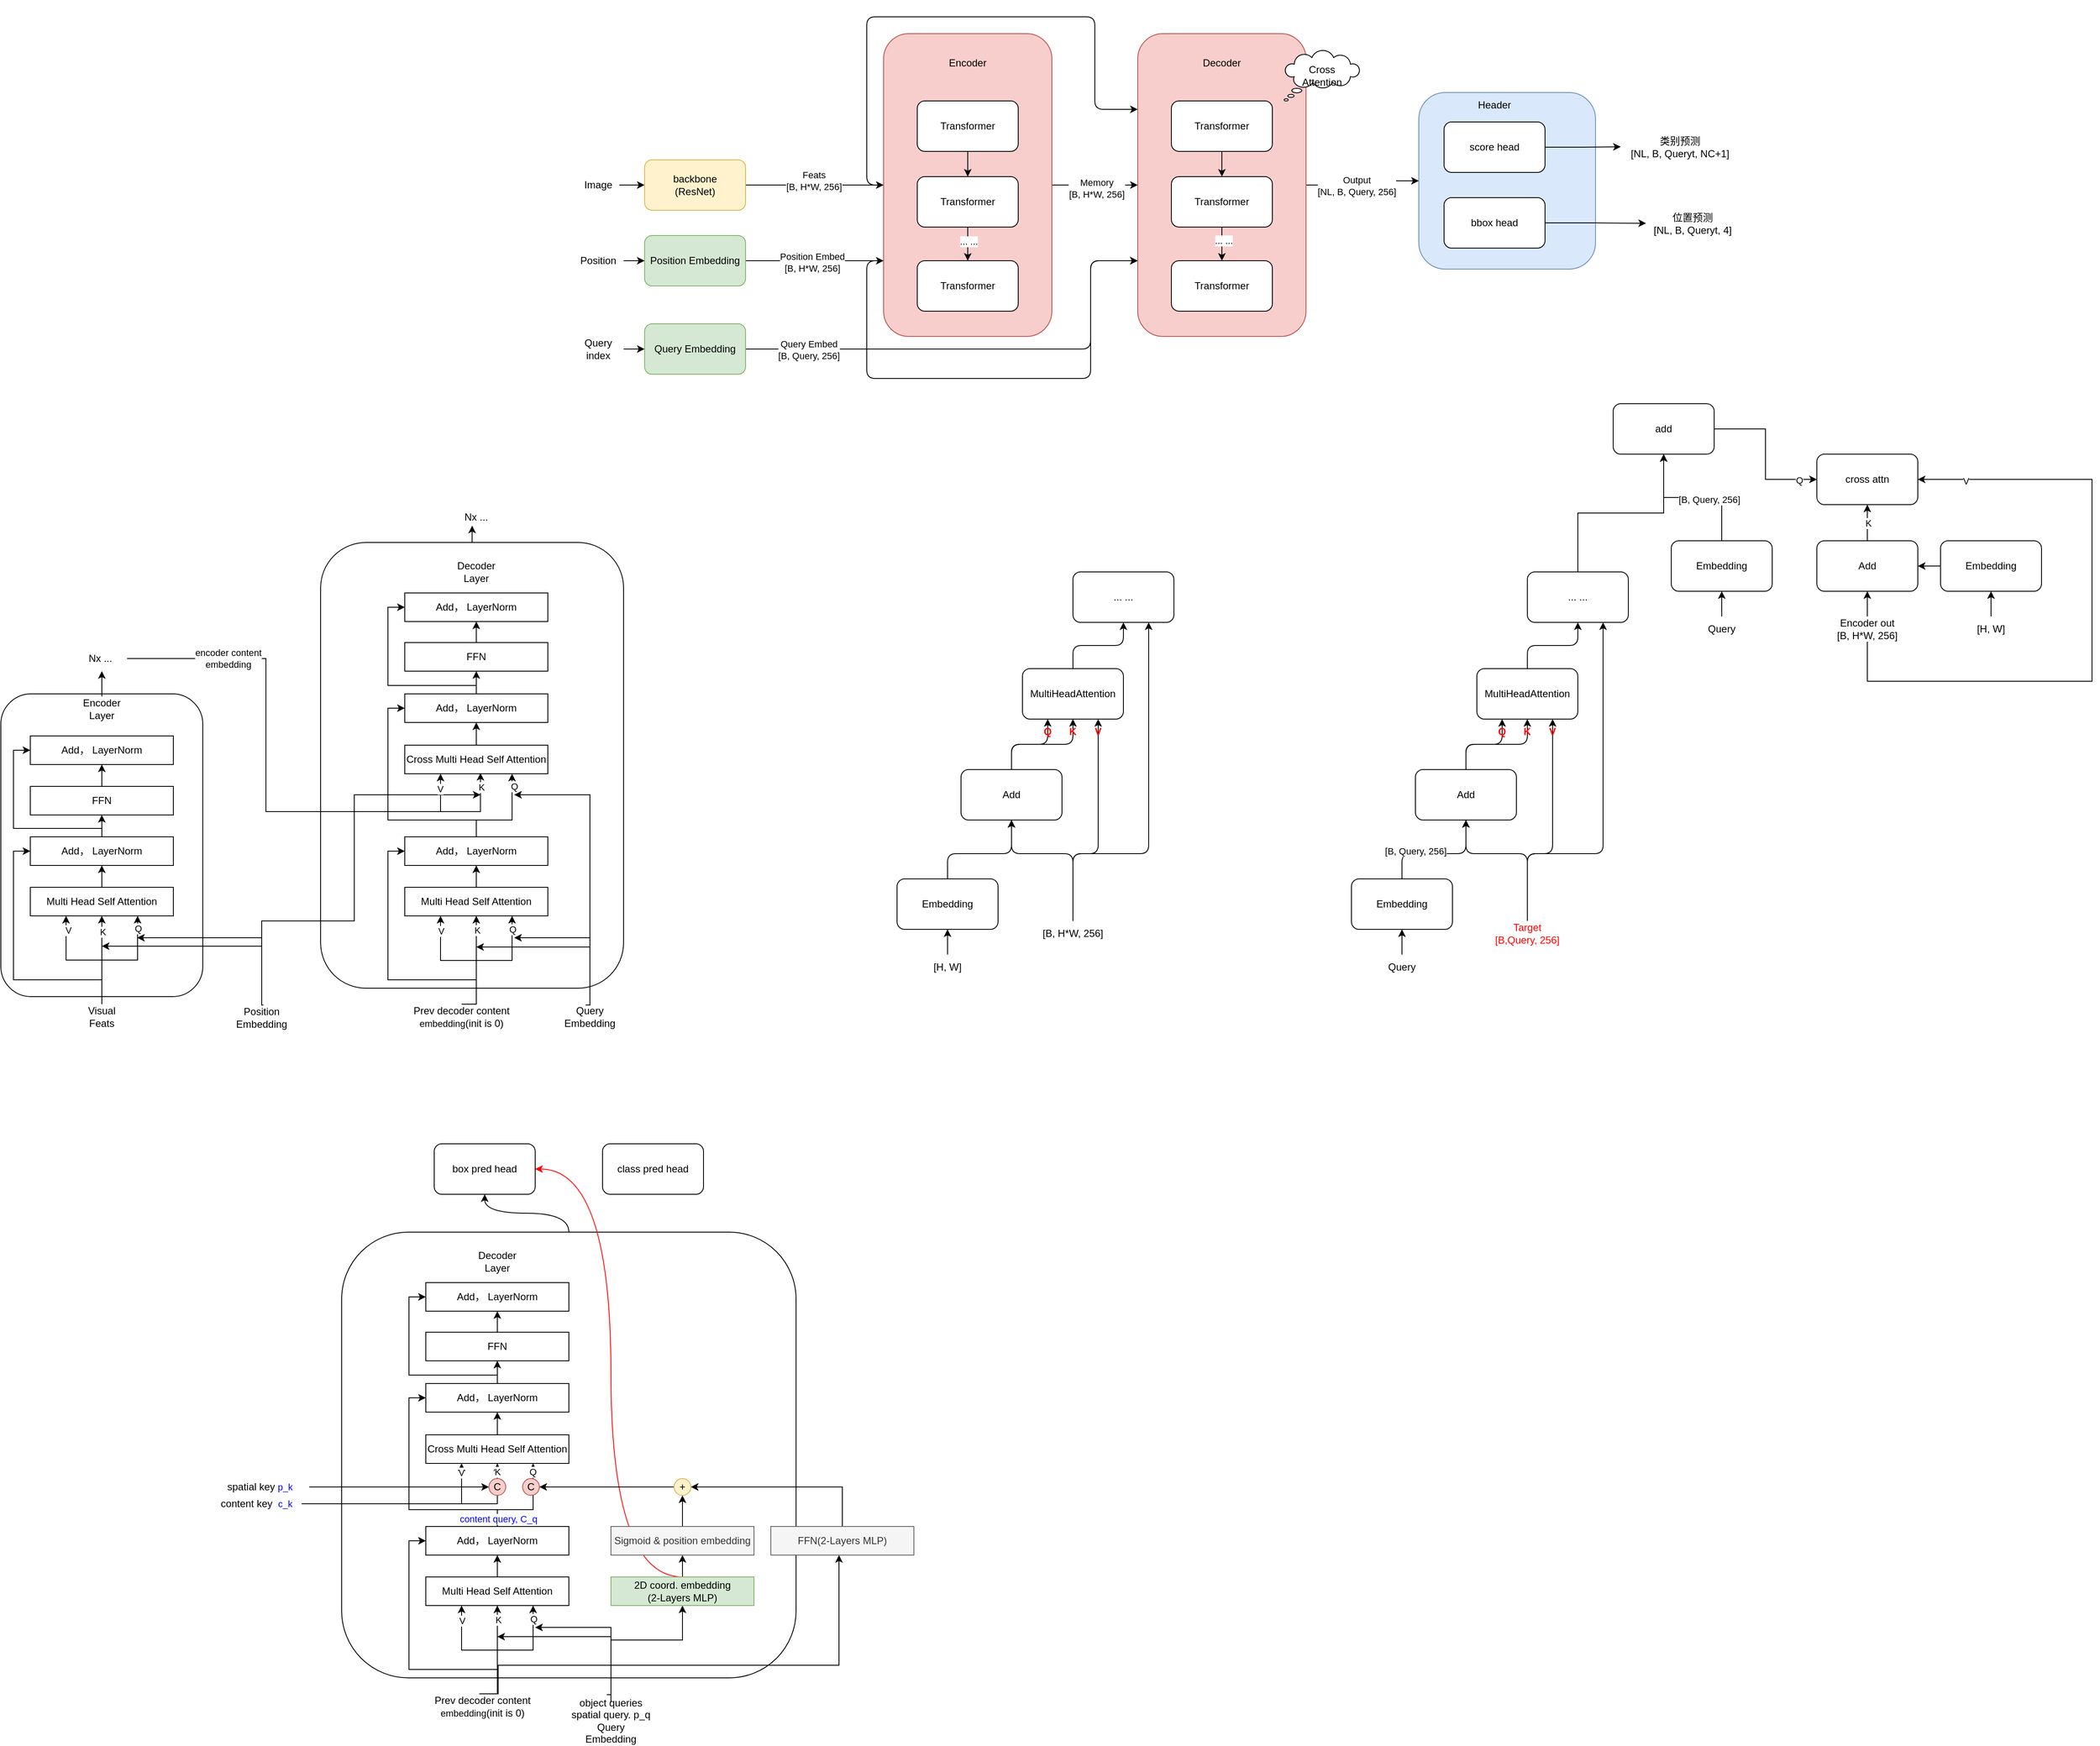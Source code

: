 <mxfile version="21.6.6" type="github">
  <diagram name="第 1 页" id="lXB1MONNoOs3w-VnDRAl">
    <mxGraphModel dx="1695" dy="493" grid="1" gridSize="10" guides="1" tooltips="1" connect="1" arrows="1" fold="1" page="1" pageScale="1" pageWidth="827" pageHeight="1169" math="0" shadow="0">
      <root>
        <mxCell id="0" />
        <mxCell id="1" parent="0" />
        <mxCell id="LrGPaWhW9HfxKifq9zf6-228" style="edgeStyle=orthogonalEdgeStyle;rounded=0;orthogonalLoop=1;jettySize=auto;html=1;exitX=0.5;exitY=0;exitDx=0;exitDy=0;entryX=0.418;entryY=0.833;entryDx=0;entryDy=0;entryPerimeter=0;" edge="1" parent="1" source="LrGPaWhW9HfxKifq9zf6-224" target="LrGPaWhW9HfxKifq9zf6-227">
          <mxGeometry relative="1" as="geometry" />
        </mxCell>
        <mxCell id="LrGPaWhW9HfxKifq9zf6-224" value="" style="rounded=1;whiteSpace=wrap;html=1;" vertex="1" parent="1">
          <mxGeometry x="-355" y="775" width="360" height="530" as="geometry" />
        </mxCell>
        <mxCell id="LrGPaWhW9HfxKifq9zf6-185" value="" style="rounded=1;whiteSpace=wrap;html=1;" vertex="1" parent="1">
          <mxGeometry x="-735" y="955" width="240" height="360" as="geometry" />
        </mxCell>
        <mxCell id="LrGPaWhW9HfxKifq9zf6-3" value="" style="group" vertex="1" connectable="0" parent="1">
          <mxGeometry x="950" y="130" width="420" height="440" as="geometry" />
        </mxCell>
        <mxCell id="LrGPaWhW9HfxKifq9zf6-1" value="" style="rounded=1;whiteSpace=wrap;html=1;movable=1;resizable=1;rotatable=1;deletable=1;editable=1;locked=0;connectable=1;fillColor=#dae8fc;strokeColor=#6c8ebf;" vertex="1" parent="LrGPaWhW9HfxKifq9zf6-3">
          <mxGeometry y="110" width="210" height="210" as="geometry" />
        </mxCell>
        <mxCell id="LrGPaWhW9HfxKifq9zf6-2" value="Header" style="text;html=1;strokeColor=none;fillColor=none;align=center;verticalAlign=middle;whiteSpace=wrap;rounded=0;movable=1;resizable=1;rotatable=1;deletable=1;editable=1;locked=0;connectable=1;" vertex="1" parent="LrGPaWhW9HfxKifq9zf6-3">
          <mxGeometry x="60" y="110" width="60" height="30" as="geometry" />
        </mxCell>
        <mxCell id="LrGPaWhW9HfxKifq9zf6-123" value="score head" style="rounded=1;whiteSpace=wrap;html=1;" vertex="1" parent="LrGPaWhW9HfxKifq9zf6-3">
          <mxGeometry x="30" y="145" width="120" height="60" as="geometry" />
        </mxCell>
        <mxCell id="LrGPaWhW9HfxKifq9zf6-132" value="bbox head" style="rounded=1;whiteSpace=wrap;html=1;" vertex="1" parent="LrGPaWhW9HfxKifq9zf6-3">
          <mxGeometry x="30" y="235" width="120" height="60" as="geometry" />
        </mxCell>
        <mxCell id="LrGPaWhW9HfxKifq9zf6-144" value="类别预测&lt;br&gt;[NL, B, Queryt, NC+1]" style="text;html=1;strokeColor=none;fillColor=none;align=center;verticalAlign=middle;whiteSpace=wrap;rounded=0;" vertex="1" parent="LrGPaWhW9HfxKifq9zf6-3">
          <mxGeometry x="240" y="159.5" width="141" height="30" as="geometry" />
        </mxCell>
        <mxCell id="LrGPaWhW9HfxKifq9zf6-145" value="位置预测&lt;br&gt;[NL, B, Queryt, 4]" style="text;html=1;strokeColor=none;fillColor=none;align=center;verticalAlign=middle;whiteSpace=wrap;rounded=0;" vertex="1" parent="LrGPaWhW9HfxKifq9zf6-3">
          <mxGeometry x="270" y="250.5" width="111" height="30" as="geometry" />
        </mxCell>
        <mxCell id="LrGPaWhW9HfxKifq9zf6-150" style="edgeStyle=orthogonalEdgeStyle;rounded=0;orthogonalLoop=1;jettySize=auto;html=1;exitX=1;exitY=0.5;exitDx=0;exitDy=0;" edge="1" parent="LrGPaWhW9HfxKifq9zf6-3" source="LrGPaWhW9HfxKifq9zf6-123" target="LrGPaWhW9HfxKifq9zf6-144">
          <mxGeometry relative="1" as="geometry" />
        </mxCell>
        <mxCell id="LrGPaWhW9HfxKifq9zf6-148" style="edgeStyle=orthogonalEdgeStyle;rounded=0;orthogonalLoop=1;jettySize=auto;html=1;exitX=1;exitY=0.5;exitDx=0;exitDy=0;entryX=0;entryY=0.5;entryDx=0;entryDy=0;" edge="1" parent="LrGPaWhW9HfxKifq9zf6-3" source="LrGPaWhW9HfxKifq9zf6-132" target="LrGPaWhW9HfxKifq9zf6-145">
          <mxGeometry relative="1" as="geometry" />
        </mxCell>
        <mxCell id="LrGPaWhW9HfxKifq9zf6-103" style="edgeStyle=orthogonalEdgeStyle;rounded=0;orthogonalLoop=1;jettySize=auto;html=1;entryX=0;entryY=0.5;entryDx=0;entryDy=0;" edge="1" parent="1" source="LrGPaWhW9HfxKifq9zf6-4" target="LrGPaWhW9HfxKifq9zf6-15">
          <mxGeometry relative="1" as="geometry" />
        </mxCell>
        <mxCell id="LrGPaWhW9HfxKifq9zf6-106" value="Feats&lt;br&gt;[B, H*W, 256]" style="edgeLabel;html=1;align=center;verticalAlign=middle;resizable=0;points=[];" vertex="1" connectable="0" parent="LrGPaWhW9HfxKifq9zf6-103">
          <mxGeometry x="-0.011" y="5" relative="1" as="geometry">
            <mxPoint as="offset" />
          </mxGeometry>
        </mxCell>
        <mxCell id="LrGPaWhW9HfxKifq9zf6-4" value="backbone&lt;br&gt;(ResNet)" style="rounded=1;whiteSpace=wrap;html=1;fillColor=#fff2cc;strokeColor=#d6b656;" vertex="1" parent="1">
          <mxGeometry x="30" y="320" width="120" height="60" as="geometry" />
        </mxCell>
        <mxCell id="LrGPaWhW9HfxKifq9zf6-6" value="" style="edgeStyle=orthogonalEdgeStyle;rounded=0;orthogonalLoop=1;jettySize=auto;html=1;" edge="1" parent="1" source="LrGPaWhW9HfxKifq9zf6-5" target="LrGPaWhW9HfxKifq9zf6-4">
          <mxGeometry relative="1" as="geometry" />
        </mxCell>
        <mxCell id="LrGPaWhW9HfxKifq9zf6-5" value="Image" style="text;html=1;strokeColor=none;fillColor=none;align=center;verticalAlign=middle;whiteSpace=wrap;rounded=0;" vertex="1" parent="1">
          <mxGeometry x="-50" y="330" width="50" height="40" as="geometry" />
        </mxCell>
        <mxCell id="LrGPaWhW9HfxKifq9zf6-104" style="edgeStyle=orthogonalEdgeStyle;rounded=0;orthogonalLoop=1;jettySize=auto;html=1;entryX=0;entryY=0.75;entryDx=0;entryDy=0;" edge="1" parent="1" source="LrGPaWhW9HfxKifq9zf6-10" target="LrGPaWhW9HfxKifq9zf6-15">
          <mxGeometry relative="1" as="geometry" />
        </mxCell>
        <mxCell id="LrGPaWhW9HfxKifq9zf6-105" value="Position Embed&lt;br&gt;[B, H*W, 256]" style="edgeLabel;html=1;align=center;verticalAlign=middle;resizable=0;points=[];" vertex="1" connectable="0" parent="LrGPaWhW9HfxKifq9zf6-104">
          <mxGeometry x="-0.044" y="-2" relative="1" as="geometry">
            <mxPoint as="offset" />
          </mxGeometry>
        </mxCell>
        <mxCell id="LrGPaWhW9HfxKifq9zf6-10" value="Position Embedding" style="rounded=1;whiteSpace=wrap;html=1;fillColor=#d5e8d4;strokeColor=#82b366;" vertex="1" parent="1">
          <mxGeometry x="30" y="410" width="120" height="60" as="geometry" />
        </mxCell>
        <mxCell id="LrGPaWhW9HfxKifq9zf6-110" style="edgeStyle=orthogonalEdgeStyle;rounded=0;orthogonalLoop=1;jettySize=auto;html=1;entryX=0;entryY=0.5;entryDx=0;entryDy=0;" edge="1" parent="1" source="LrGPaWhW9HfxKifq9zf6-11" target="LrGPaWhW9HfxKifq9zf6-10">
          <mxGeometry relative="1" as="geometry" />
        </mxCell>
        <mxCell id="LrGPaWhW9HfxKifq9zf6-11" value="Position" style="text;html=1;strokeColor=none;fillColor=none;align=center;verticalAlign=middle;whiteSpace=wrap;rounded=0;" vertex="1" parent="1">
          <mxGeometry x="-55" y="425" width="60" height="30" as="geometry" />
        </mxCell>
        <mxCell id="LrGPaWhW9HfxKifq9zf6-28" value="" style="edgeStyle=orthogonalEdgeStyle;rounded=0;orthogonalLoop=1;jettySize=auto;html=1;" edge="1" parent="1" source="LrGPaWhW9HfxKifq9zf6-15" target="LrGPaWhW9HfxKifq9zf6-27">
          <mxGeometry relative="1" as="geometry" />
        </mxCell>
        <mxCell id="LrGPaWhW9HfxKifq9zf6-29" value="Memory&lt;br&gt;[B, H*W, 256]" style="edgeLabel;html=1;align=center;verticalAlign=middle;resizable=0;points=[];" vertex="1" connectable="0" parent="LrGPaWhW9HfxKifq9zf6-28">
          <mxGeometry x="0.036" y="-4" relative="1" as="geometry">
            <mxPoint as="offset" />
          </mxGeometry>
        </mxCell>
        <mxCell id="LrGPaWhW9HfxKifq9zf6-119" style="edgeStyle=orthogonalEdgeStyle;rounded=1;orthogonalLoop=1;jettySize=auto;html=1;exitX=0;exitY=0.5;exitDx=0;exitDy=0;entryX=0;entryY=0.25;entryDx=0;entryDy=0;" edge="1" parent="1" source="LrGPaWhW9HfxKifq9zf6-15" target="LrGPaWhW9HfxKifq9zf6-27">
          <mxGeometry relative="1" as="geometry" />
        </mxCell>
        <mxCell id="LrGPaWhW9HfxKifq9zf6-120" style="edgeStyle=orthogonalEdgeStyle;rounded=1;orthogonalLoop=1;jettySize=auto;html=1;exitX=0;exitY=0.75;exitDx=0;exitDy=0;entryX=0;entryY=0.75;entryDx=0;entryDy=0;" edge="1" parent="1" source="LrGPaWhW9HfxKifq9zf6-15" target="LrGPaWhW9HfxKifq9zf6-27">
          <mxGeometry relative="1" as="geometry">
            <Array as="points">
              <mxPoint x="294" y="440" />
              <mxPoint x="294" y="580" />
              <mxPoint x="560" y="580" />
              <mxPoint x="560" y="440" />
            </Array>
          </mxGeometry>
        </mxCell>
        <mxCell id="LrGPaWhW9HfxKifq9zf6-15" value="" style="whiteSpace=wrap;html=1;rounded=1;fillColor=#f8cecc;strokeColor=#b85450;" vertex="1" parent="1">
          <mxGeometry x="314" y="170" width="200" height="360" as="geometry" />
        </mxCell>
        <mxCell id="LrGPaWhW9HfxKifq9zf6-19" value="" style="edgeStyle=orthogonalEdgeStyle;rounded=0;orthogonalLoop=1;jettySize=auto;html=1;" edge="1" parent="1" source="LrGPaWhW9HfxKifq9zf6-17" target="LrGPaWhW9HfxKifq9zf6-18">
          <mxGeometry relative="1" as="geometry" />
        </mxCell>
        <mxCell id="LrGPaWhW9HfxKifq9zf6-17" value="Transformer" style="rounded=1;whiteSpace=wrap;html=1;" vertex="1" parent="1">
          <mxGeometry x="354" y="250" width="120" height="60" as="geometry" />
        </mxCell>
        <mxCell id="LrGPaWhW9HfxKifq9zf6-21" value="" style="edgeStyle=orthogonalEdgeStyle;rounded=0;orthogonalLoop=1;jettySize=auto;html=1;" edge="1" parent="1" source="LrGPaWhW9HfxKifq9zf6-18" target="LrGPaWhW9HfxKifq9zf6-20">
          <mxGeometry relative="1" as="geometry" />
        </mxCell>
        <mxCell id="LrGPaWhW9HfxKifq9zf6-22" value="... ..." style="edgeLabel;html=1;align=center;verticalAlign=middle;resizable=0;points=[];" vertex="1" connectable="0" parent="LrGPaWhW9HfxKifq9zf6-21">
          <mxGeometry x="-0.178" y="1" relative="1" as="geometry">
            <mxPoint as="offset" />
          </mxGeometry>
        </mxCell>
        <mxCell id="LrGPaWhW9HfxKifq9zf6-18" value="Transformer" style="rounded=1;whiteSpace=wrap;html=1;" vertex="1" parent="1">
          <mxGeometry x="354" y="340" width="120" height="60" as="geometry" />
        </mxCell>
        <mxCell id="LrGPaWhW9HfxKifq9zf6-20" value="Transformer" style="rounded=1;whiteSpace=wrap;html=1;" vertex="1" parent="1">
          <mxGeometry x="354" y="440" width="120" height="60" as="geometry" />
        </mxCell>
        <mxCell id="LrGPaWhW9HfxKifq9zf6-24" value="Encoder" style="text;html=1;strokeColor=none;fillColor=none;align=center;verticalAlign=middle;whiteSpace=wrap;rounded=0;" vertex="1" parent="1">
          <mxGeometry x="384" y="190" width="60" height="30" as="geometry" />
        </mxCell>
        <mxCell id="LrGPaWhW9HfxKifq9zf6-121" style="edgeStyle=orthogonalEdgeStyle;rounded=0;orthogonalLoop=1;jettySize=auto;html=1;" edge="1" parent="1" source="LrGPaWhW9HfxKifq9zf6-27" target="LrGPaWhW9HfxKifq9zf6-1">
          <mxGeometry relative="1" as="geometry" />
        </mxCell>
        <mxCell id="LrGPaWhW9HfxKifq9zf6-122" value="Output&lt;br&gt;[NL, B, Query, 256]" style="edgeLabel;html=1;align=center;verticalAlign=middle;resizable=0;points=[];" vertex="1" connectable="0" parent="LrGPaWhW9HfxKifq9zf6-121">
          <mxGeometry x="-0.141" y="-1" relative="1" as="geometry">
            <mxPoint as="offset" />
          </mxGeometry>
        </mxCell>
        <mxCell id="LrGPaWhW9HfxKifq9zf6-27" value="" style="whiteSpace=wrap;html=1;rounded=1;fillColor=#f8cecc;strokeColor=#b85450;" vertex="1" parent="1">
          <mxGeometry x="616" y="170" width="200" height="360" as="geometry" />
        </mxCell>
        <mxCell id="LrGPaWhW9HfxKifq9zf6-32" value="" style="edgeStyle=orthogonalEdgeStyle;rounded=0;orthogonalLoop=1;jettySize=auto;html=1;" edge="1" parent="1" source="LrGPaWhW9HfxKifq9zf6-30" target="LrGPaWhW9HfxKifq9zf6-31">
          <mxGeometry relative="1" as="geometry" />
        </mxCell>
        <mxCell id="LrGPaWhW9HfxKifq9zf6-30" value="Transformer" style="rounded=1;whiteSpace=wrap;html=1;" vertex="1" parent="1">
          <mxGeometry x="656" y="250" width="120" height="60" as="geometry" />
        </mxCell>
        <mxCell id="LrGPaWhW9HfxKifq9zf6-34" value="" style="edgeStyle=orthogonalEdgeStyle;rounded=0;orthogonalLoop=1;jettySize=auto;html=1;" edge="1" parent="1" source="LrGPaWhW9HfxKifq9zf6-31" target="LrGPaWhW9HfxKifq9zf6-33">
          <mxGeometry relative="1" as="geometry" />
        </mxCell>
        <mxCell id="LrGPaWhW9HfxKifq9zf6-35" value="... ...&lt;br&gt;" style="edgeLabel;html=1;align=center;verticalAlign=middle;resizable=0;points=[];" vertex="1" connectable="0" parent="LrGPaWhW9HfxKifq9zf6-34">
          <mxGeometry x="-0.206" y="2" relative="1" as="geometry">
            <mxPoint as="offset" />
          </mxGeometry>
        </mxCell>
        <mxCell id="LrGPaWhW9HfxKifq9zf6-31" value="Transformer" style="rounded=1;whiteSpace=wrap;html=1;" vertex="1" parent="1">
          <mxGeometry x="656" y="340" width="120" height="60" as="geometry" />
        </mxCell>
        <mxCell id="LrGPaWhW9HfxKifq9zf6-33" value="Transformer" style="rounded=1;whiteSpace=wrap;html=1;" vertex="1" parent="1">
          <mxGeometry x="656" y="440" width="120" height="60" as="geometry" />
        </mxCell>
        <mxCell id="LrGPaWhW9HfxKifq9zf6-49" style="edgeStyle=orthogonalEdgeStyle;rounded=1;orthogonalLoop=1;jettySize=auto;html=1;entryX=0.5;entryY=1;entryDx=0;entryDy=0;exitX=0.5;exitY=0;exitDx=0;exitDy=0;" edge="1" parent="1" source="LrGPaWhW9HfxKifq9zf6-37" target="LrGPaWhW9HfxKifq9zf6-48">
          <mxGeometry relative="1" as="geometry">
            <Array as="points">
              <mxPoint x="539" y="1145" />
              <mxPoint x="466" y="1145" />
            </Array>
          </mxGeometry>
        </mxCell>
        <mxCell id="LrGPaWhW9HfxKifq9zf6-55" style="edgeStyle=orthogonalEdgeStyle;rounded=1;orthogonalLoop=1;jettySize=auto;html=1;entryX=0.75;entryY=1;entryDx=0;entryDy=0;" edge="1" parent="1" source="LrGPaWhW9HfxKifq9zf6-37" target="LrGPaWhW9HfxKifq9zf6-52">
          <mxGeometry relative="1" as="geometry">
            <Array as="points">
              <mxPoint x="539" y="1145" />
              <mxPoint x="569" y="1145" />
            </Array>
          </mxGeometry>
        </mxCell>
        <mxCell id="LrGPaWhW9HfxKifq9zf6-62" style="edgeStyle=orthogonalEdgeStyle;rounded=1;orthogonalLoop=1;jettySize=auto;html=1;exitX=0.5;exitY=0;exitDx=0;exitDy=0;entryX=0.75;entryY=1;entryDx=0;entryDy=0;" edge="1" parent="1" source="LrGPaWhW9HfxKifq9zf6-37" target="LrGPaWhW9HfxKifq9zf6-59">
          <mxGeometry relative="1" as="geometry">
            <Array as="points">
              <mxPoint x="539" y="1145" />
              <mxPoint x="629" y="1145" />
            </Array>
          </mxGeometry>
        </mxCell>
        <mxCell id="LrGPaWhW9HfxKifq9zf6-37" value="[B, H*W, 256]" style="text;html=1;strokeColor=none;fillColor=none;align=center;verticalAlign=middle;whiteSpace=wrap;rounded=0;" vertex="1" parent="1">
          <mxGeometry x="486" y="1225" width="106" height="30" as="geometry" />
        </mxCell>
        <mxCell id="LrGPaWhW9HfxKifq9zf6-46" value="" style="edgeStyle=orthogonalEdgeStyle;rounded=0;orthogonalLoop=1;jettySize=auto;html=1;" edge="1" parent="1" source="LrGPaWhW9HfxKifq9zf6-38" target="LrGPaWhW9HfxKifq9zf6-44">
          <mxGeometry relative="1" as="geometry" />
        </mxCell>
        <mxCell id="LrGPaWhW9HfxKifq9zf6-38" value="[H, W]" style="text;html=1;strokeColor=none;fillColor=none;align=center;verticalAlign=middle;whiteSpace=wrap;rounded=0;" vertex="1" parent="1">
          <mxGeometry x="360" y="1265" width="60" height="30" as="geometry" />
        </mxCell>
        <mxCell id="LrGPaWhW9HfxKifq9zf6-51" style="edgeStyle=orthogonalEdgeStyle;rounded=1;orthogonalLoop=1;jettySize=auto;html=1;entryX=0.5;entryY=1;entryDx=0;entryDy=0;" edge="1" parent="1" source="LrGPaWhW9HfxKifq9zf6-44" target="LrGPaWhW9HfxKifq9zf6-48">
          <mxGeometry relative="1" as="geometry">
            <Array as="points">
              <mxPoint x="390" y="1145" />
              <mxPoint x="466" y="1145" />
            </Array>
          </mxGeometry>
        </mxCell>
        <mxCell id="LrGPaWhW9HfxKifq9zf6-44" value="Embedding" style="rounded=1;whiteSpace=wrap;html=1;" vertex="1" parent="1">
          <mxGeometry x="330" y="1175" width="120" height="60" as="geometry" />
        </mxCell>
        <mxCell id="LrGPaWhW9HfxKifq9zf6-53" style="edgeStyle=orthogonalEdgeStyle;rounded=1;orthogonalLoop=1;jettySize=auto;html=1;entryX=0.25;entryY=1;entryDx=0;entryDy=0;" edge="1" parent="1" source="LrGPaWhW9HfxKifq9zf6-48" target="LrGPaWhW9HfxKifq9zf6-52">
          <mxGeometry relative="1" as="geometry" />
        </mxCell>
        <mxCell id="LrGPaWhW9HfxKifq9zf6-54" style="edgeStyle=orthogonalEdgeStyle;rounded=1;orthogonalLoop=1;jettySize=auto;html=1;exitX=0.5;exitY=0;exitDx=0;exitDy=0;entryX=0.5;entryY=1;entryDx=0;entryDy=0;" edge="1" parent="1" source="LrGPaWhW9HfxKifq9zf6-48" target="LrGPaWhW9HfxKifq9zf6-52">
          <mxGeometry relative="1" as="geometry" />
        </mxCell>
        <mxCell id="LrGPaWhW9HfxKifq9zf6-48" value="Add" style="rounded=1;whiteSpace=wrap;html=1;" vertex="1" parent="1">
          <mxGeometry x="406" y="1045" width="120" height="60" as="geometry" />
        </mxCell>
        <mxCell id="LrGPaWhW9HfxKifq9zf6-60" style="edgeStyle=orthogonalEdgeStyle;rounded=1;orthogonalLoop=1;jettySize=auto;html=1;exitX=0.5;exitY=0;exitDx=0;exitDy=0;entryX=0.5;entryY=1;entryDx=0;entryDy=0;" edge="1" parent="1" source="LrGPaWhW9HfxKifq9zf6-52" target="LrGPaWhW9HfxKifq9zf6-59">
          <mxGeometry relative="1" as="geometry" />
        </mxCell>
        <mxCell id="LrGPaWhW9HfxKifq9zf6-52" value="MultiHeadAttention" style="rounded=1;whiteSpace=wrap;html=1;" vertex="1" parent="1">
          <mxGeometry x="479" y="925" width="120" height="60" as="geometry" />
        </mxCell>
        <mxCell id="LrGPaWhW9HfxKifq9zf6-56" value="Q" style="text;html=1;align=center;verticalAlign=middle;whiteSpace=wrap;rounded=0;fontStyle=1;fontColor=#FF0000;" vertex="1" parent="1">
          <mxGeometry x="479" y="985" width="60" height="30" as="geometry" />
        </mxCell>
        <mxCell id="LrGPaWhW9HfxKifq9zf6-57" value="K" style="text;html=1;align=center;verticalAlign=middle;whiteSpace=wrap;rounded=0;fontStyle=1;fontColor=#FF0000;" vertex="1" parent="1">
          <mxGeometry x="509" y="985" width="60" height="30" as="geometry" />
        </mxCell>
        <mxCell id="LrGPaWhW9HfxKifq9zf6-58" value="V" style="text;html=1;align=center;verticalAlign=middle;whiteSpace=wrap;rounded=0;fontStyle=1;fontColor=#FF0000;" vertex="1" parent="1">
          <mxGeometry x="539" y="985" width="60" height="30" as="geometry" />
        </mxCell>
        <mxCell id="LrGPaWhW9HfxKifq9zf6-59" value="... ..." style="rounded=1;whiteSpace=wrap;html=1;" vertex="1" parent="1">
          <mxGeometry x="539" y="810" width="120" height="60" as="geometry" />
        </mxCell>
        <mxCell id="LrGPaWhW9HfxKifq9zf6-63" style="edgeStyle=orthogonalEdgeStyle;rounded=1;orthogonalLoop=1;jettySize=auto;html=1;entryX=0.5;entryY=1;entryDx=0;entryDy=0;exitX=0.5;exitY=0;exitDx=0;exitDy=0;" edge="1" parent="1" source="LrGPaWhW9HfxKifq9zf6-66" target="LrGPaWhW9HfxKifq9zf6-73">
          <mxGeometry relative="1" as="geometry">
            <Array as="points">
              <mxPoint x="1079" y="1145" />
              <mxPoint x="1006" y="1145" />
            </Array>
          </mxGeometry>
        </mxCell>
        <mxCell id="LrGPaWhW9HfxKifq9zf6-64" style="edgeStyle=orthogonalEdgeStyle;rounded=1;orthogonalLoop=1;jettySize=auto;html=1;entryX=0.75;entryY=1;entryDx=0;entryDy=0;" edge="1" parent="1" source="LrGPaWhW9HfxKifq9zf6-66" target="LrGPaWhW9HfxKifq9zf6-75">
          <mxGeometry relative="1" as="geometry">
            <Array as="points">
              <mxPoint x="1079" y="1145" />
              <mxPoint x="1109" y="1145" />
            </Array>
          </mxGeometry>
        </mxCell>
        <mxCell id="LrGPaWhW9HfxKifq9zf6-65" style="edgeStyle=orthogonalEdgeStyle;rounded=1;orthogonalLoop=1;jettySize=auto;html=1;exitX=0.5;exitY=0;exitDx=0;exitDy=0;entryX=0.75;entryY=1;entryDx=0;entryDy=0;" edge="1" parent="1" source="LrGPaWhW9HfxKifq9zf6-66" target="LrGPaWhW9HfxKifq9zf6-79">
          <mxGeometry relative="1" as="geometry">
            <Array as="points">
              <mxPoint x="1079" y="1145" />
              <mxPoint x="1169" y="1145" />
            </Array>
          </mxGeometry>
        </mxCell>
        <mxCell id="LrGPaWhW9HfxKifq9zf6-66" value="Target&lt;br&gt;[B,Query, 256]" style="text;html=1;strokeColor=none;fillColor=none;align=center;verticalAlign=middle;whiteSpace=wrap;rounded=0;fontColor=#FF0000;" vertex="1" parent="1">
          <mxGeometry x="1026" y="1225" width="106" height="30" as="geometry" />
        </mxCell>
        <mxCell id="LrGPaWhW9HfxKifq9zf6-67" value="" style="edgeStyle=orthogonalEdgeStyle;rounded=0;orthogonalLoop=1;jettySize=auto;html=1;" edge="1" parent="1" source="LrGPaWhW9HfxKifq9zf6-68" target="LrGPaWhW9HfxKifq9zf6-70">
          <mxGeometry relative="1" as="geometry" />
        </mxCell>
        <mxCell id="LrGPaWhW9HfxKifq9zf6-68" value="Query" style="text;html=1;strokeColor=none;fillColor=none;align=center;verticalAlign=middle;whiteSpace=wrap;rounded=0;" vertex="1" parent="1">
          <mxGeometry x="900" y="1265" width="60" height="30" as="geometry" />
        </mxCell>
        <mxCell id="LrGPaWhW9HfxKifq9zf6-69" style="edgeStyle=orthogonalEdgeStyle;rounded=1;orthogonalLoop=1;jettySize=auto;html=1;entryX=0.5;entryY=1;entryDx=0;entryDy=0;" edge="1" parent="1" source="LrGPaWhW9HfxKifq9zf6-70" target="LrGPaWhW9HfxKifq9zf6-73">
          <mxGeometry relative="1" as="geometry">
            <Array as="points">
              <mxPoint x="930" y="1145" />
              <mxPoint x="1006" y="1145" />
            </Array>
          </mxGeometry>
        </mxCell>
        <mxCell id="LrGPaWhW9HfxKifq9zf6-80" value="[B, Query, 256]" style="edgeLabel;html=1;align=center;verticalAlign=middle;resizable=0;points=[];" vertex="1" connectable="0" parent="LrGPaWhW9HfxKifq9zf6-69">
          <mxGeometry x="-0.374" y="3" relative="1" as="geometry">
            <mxPoint as="offset" />
          </mxGeometry>
        </mxCell>
        <mxCell id="LrGPaWhW9HfxKifq9zf6-70" value="Embedding" style="rounded=1;whiteSpace=wrap;html=1;" vertex="1" parent="1">
          <mxGeometry x="870" y="1175" width="120" height="60" as="geometry" />
        </mxCell>
        <mxCell id="LrGPaWhW9HfxKifq9zf6-71" style="edgeStyle=orthogonalEdgeStyle;rounded=1;orthogonalLoop=1;jettySize=auto;html=1;entryX=0.25;entryY=1;entryDx=0;entryDy=0;" edge="1" parent="1" source="LrGPaWhW9HfxKifq9zf6-73" target="LrGPaWhW9HfxKifq9zf6-75">
          <mxGeometry relative="1" as="geometry" />
        </mxCell>
        <mxCell id="LrGPaWhW9HfxKifq9zf6-72" style="edgeStyle=orthogonalEdgeStyle;rounded=1;orthogonalLoop=1;jettySize=auto;html=1;exitX=0.5;exitY=0;exitDx=0;exitDy=0;entryX=0.5;entryY=1;entryDx=0;entryDy=0;" edge="1" parent="1" source="LrGPaWhW9HfxKifq9zf6-73" target="LrGPaWhW9HfxKifq9zf6-75">
          <mxGeometry relative="1" as="geometry" />
        </mxCell>
        <mxCell id="LrGPaWhW9HfxKifq9zf6-73" value="Add" style="rounded=1;whiteSpace=wrap;html=1;" vertex="1" parent="1">
          <mxGeometry x="946" y="1045" width="120" height="60" as="geometry" />
        </mxCell>
        <mxCell id="LrGPaWhW9HfxKifq9zf6-74" style="edgeStyle=orthogonalEdgeStyle;rounded=1;orthogonalLoop=1;jettySize=auto;html=1;exitX=0.5;exitY=0;exitDx=0;exitDy=0;entryX=0.5;entryY=1;entryDx=0;entryDy=0;" edge="1" parent="1" source="LrGPaWhW9HfxKifq9zf6-75" target="LrGPaWhW9HfxKifq9zf6-79">
          <mxGeometry relative="1" as="geometry" />
        </mxCell>
        <mxCell id="LrGPaWhW9HfxKifq9zf6-75" value="MultiHeadAttention" style="rounded=1;whiteSpace=wrap;html=1;" vertex="1" parent="1">
          <mxGeometry x="1019" y="925" width="120" height="60" as="geometry" />
        </mxCell>
        <mxCell id="LrGPaWhW9HfxKifq9zf6-76" value="Q" style="text;html=1;align=center;verticalAlign=middle;whiteSpace=wrap;rounded=0;fontStyle=1;fontColor=#FF0000;" vertex="1" parent="1">
          <mxGeometry x="1019" y="985" width="60" height="30" as="geometry" />
        </mxCell>
        <mxCell id="LrGPaWhW9HfxKifq9zf6-77" value="K" style="text;html=1;align=center;verticalAlign=middle;whiteSpace=wrap;rounded=0;fontStyle=1;fontColor=#FF0000;" vertex="1" parent="1">
          <mxGeometry x="1049" y="985" width="60" height="30" as="geometry" />
        </mxCell>
        <mxCell id="LrGPaWhW9HfxKifq9zf6-78" value="V" style="text;html=1;align=center;verticalAlign=middle;whiteSpace=wrap;rounded=0;fontStyle=1;fontColor=#FF0000;" vertex="1" parent="1">
          <mxGeometry x="1079" y="985" width="60" height="30" as="geometry" />
        </mxCell>
        <mxCell id="LrGPaWhW9HfxKifq9zf6-82" value="" style="edgeStyle=orthogonalEdgeStyle;rounded=0;orthogonalLoop=1;jettySize=auto;html=1;" edge="1" parent="1" source="LrGPaWhW9HfxKifq9zf6-79" target="LrGPaWhW9HfxKifq9zf6-81">
          <mxGeometry relative="1" as="geometry" />
        </mxCell>
        <mxCell id="LrGPaWhW9HfxKifq9zf6-79" value="... ..." style="rounded=1;whiteSpace=wrap;html=1;" vertex="1" parent="1">
          <mxGeometry x="1079" y="810" width="120" height="60" as="geometry" />
        </mxCell>
        <mxCell id="LrGPaWhW9HfxKifq9zf6-98" style="edgeStyle=orthogonalEdgeStyle;rounded=0;orthogonalLoop=1;jettySize=auto;html=1;entryX=0;entryY=0.5;entryDx=0;entryDy=0;" edge="1" parent="1" source="LrGPaWhW9HfxKifq9zf6-81" target="LrGPaWhW9HfxKifq9zf6-96">
          <mxGeometry relative="1" as="geometry" />
        </mxCell>
        <mxCell id="LrGPaWhW9HfxKifq9zf6-99" value="Q" style="edgeLabel;html=1;align=center;verticalAlign=middle;resizable=0;points=[];" vertex="1" connectable="0" parent="LrGPaWhW9HfxKifq9zf6-98">
          <mxGeometry x="0.766" y="-1" relative="1" as="geometry">
            <mxPoint as="offset" />
          </mxGeometry>
        </mxCell>
        <mxCell id="LrGPaWhW9HfxKifq9zf6-81" value="add" style="whiteSpace=wrap;html=1;rounded=1;" vertex="1" parent="1">
          <mxGeometry x="1181" y="610" width="120" height="60" as="geometry" />
        </mxCell>
        <mxCell id="LrGPaWhW9HfxKifq9zf6-83" value="" style="edgeStyle=orthogonalEdgeStyle;rounded=0;orthogonalLoop=1;jettySize=auto;html=1;" edge="1" parent="1" source="LrGPaWhW9HfxKifq9zf6-84" target="LrGPaWhW9HfxKifq9zf6-86">
          <mxGeometry relative="1" as="geometry" />
        </mxCell>
        <mxCell id="LrGPaWhW9HfxKifq9zf6-84" value="Query" style="text;html=1;strokeColor=none;fillColor=none;align=center;verticalAlign=middle;whiteSpace=wrap;rounded=0;" vertex="1" parent="1">
          <mxGeometry x="1280" y="863" width="60" height="30" as="geometry" />
        </mxCell>
        <mxCell id="LrGPaWhW9HfxKifq9zf6-87" style="edgeStyle=orthogonalEdgeStyle;rounded=0;orthogonalLoop=1;jettySize=auto;html=1;entryX=0.5;entryY=1;entryDx=0;entryDy=0;" edge="1" parent="1" source="LrGPaWhW9HfxKifq9zf6-86" target="LrGPaWhW9HfxKifq9zf6-81">
          <mxGeometry relative="1" as="geometry" />
        </mxCell>
        <mxCell id="LrGPaWhW9HfxKifq9zf6-88" value="[B, Query, 256]" style="edgeLabel;html=1;align=center;verticalAlign=middle;resizable=0;points=[];" vertex="1" connectable="0" parent="LrGPaWhW9HfxKifq9zf6-87">
          <mxGeometry x="-0.221" y="2" relative="1" as="geometry">
            <mxPoint as="offset" />
          </mxGeometry>
        </mxCell>
        <mxCell id="LrGPaWhW9HfxKifq9zf6-86" value="Embedding" style="rounded=1;whiteSpace=wrap;html=1;" vertex="1" parent="1">
          <mxGeometry x="1250" y="773" width="120" height="60" as="geometry" />
        </mxCell>
        <mxCell id="LrGPaWhW9HfxKifq9zf6-94" style="edgeStyle=orthogonalEdgeStyle;rounded=0;orthogonalLoop=1;jettySize=auto;html=1;entryX=0.5;entryY=1;entryDx=0;entryDy=0;" edge="1" parent="1" source="LrGPaWhW9HfxKifq9zf6-89" target="LrGPaWhW9HfxKifq9zf6-90">
          <mxGeometry relative="1" as="geometry" />
        </mxCell>
        <mxCell id="LrGPaWhW9HfxKifq9zf6-101" style="edgeStyle=orthogonalEdgeStyle;rounded=0;orthogonalLoop=1;jettySize=auto;html=1;entryX=1;entryY=0.5;entryDx=0;entryDy=0;" edge="1" parent="1" source="LrGPaWhW9HfxKifq9zf6-89" target="LrGPaWhW9HfxKifq9zf6-96">
          <mxGeometry relative="1" as="geometry">
            <Array as="points">
              <mxPoint x="1483" y="940" />
              <mxPoint x="1750" y="940" />
              <mxPoint x="1750" y="700" />
            </Array>
          </mxGeometry>
        </mxCell>
        <mxCell id="LrGPaWhW9HfxKifq9zf6-102" value="V" style="edgeLabel;html=1;align=center;verticalAlign=middle;resizable=0;points=[];" vertex="1" connectable="0" parent="LrGPaWhW9HfxKifq9zf6-101">
          <mxGeometry x="0.852" y="2" relative="1" as="geometry">
            <mxPoint as="offset" />
          </mxGeometry>
        </mxCell>
        <mxCell id="LrGPaWhW9HfxKifq9zf6-89" value="Encoder out&lt;br&gt;[B, H*W, 256]" style="text;html=1;strokeColor=none;fillColor=none;align=center;verticalAlign=middle;whiteSpace=wrap;rounded=0;" vertex="1" parent="1">
          <mxGeometry x="1430" y="863" width="106" height="30" as="geometry" />
        </mxCell>
        <mxCell id="LrGPaWhW9HfxKifq9zf6-97" value="" style="edgeStyle=orthogonalEdgeStyle;rounded=0;orthogonalLoop=1;jettySize=auto;html=1;" edge="1" parent="1" source="LrGPaWhW9HfxKifq9zf6-90" target="LrGPaWhW9HfxKifq9zf6-96">
          <mxGeometry relative="1" as="geometry" />
        </mxCell>
        <mxCell id="LrGPaWhW9HfxKifq9zf6-100" value="K" style="edgeLabel;html=1;align=center;verticalAlign=middle;resizable=0;points=[];" vertex="1" connectable="0" parent="LrGPaWhW9HfxKifq9zf6-97">
          <mxGeometry x="0.002" y="-1" relative="1" as="geometry">
            <mxPoint as="offset" />
          </mxGeometry>
        </mxCell>
        <mxCell id="LrGPaWhW9HfxKifq9zf6-90" value="Add" style="rounded=1;whiteSpace=wrap;html=1;" vertex="1" parent="1">
          <mxGeometry x="1423" y="773" width="120" height="60" as="geometry" />
        </mxCell>
        <mxCell id="LrGPaWhW9HfxKifq9zf6-91" value="" style="edgeStyle=orthogonalEdgeStyle;rounded=0;orthogonalLoop=1;jettySize=auto;html=1;" edge="1" parent="1" source="LrGPaWhW9HfxKifq9zf6-92" target="LrGPaWhW9HfxKifq9zf6-93">
          <mxGeometry relative="1" as="geometry" />
        </mxCell>
        <mxCell id="LrGPaWhW9HfxKifq9zf6-92" value="[H, W]" style="text;html=1;strokeColor=none;fillColor=none;align=center;verticalAlign=middle;whiteSpace=wrap;rounded=0;" vertex="1" parent="1">
          <mxGeometry x="1600" y="863" width="60" height="30" as="geometry" />
        </mxCell>
        <mxCell id="LrGPaWhW9HfxKifq9zf6-95" style="edgeStyle=orthogonalEdgeStyle;rounded=0;orthogonalLoop=1;jettySize=auto;html=1;exitX=0;exitY=0.5;exitDx=0;exitDy=0;entryX=1;entryY=0.5;entryDx=0;entryDy=0;" edge="1" parent="1" source="LrGPaWhW9HfxKifq9zf6-93" target="LrGPaWhW9HfxKifq9zf6-90">
          <mxGeometry relative="1" as="geometry" />
        </mxCell>
        <mxCell id="LrGPaWhW9HfxKifq9zf6-93" value="Embedding" style="rounded=1;whiteSpace=wrap;html=1;" vertex="1" parent="1">
          <mxGeometry x="1570" y="773" width="120" height="60" as="geometry" />
        </mxCell>
        <mxCell id="LrGPaWhW9HfxKifq9zf6-96" value="cross attn" style="rounded=1;whiteSpace=wrap;html=1;" vertex="1" parent="1">
          <mxGeometry x="1423" y="670" width="120" height="60" as="geometry" />
        </mxCell>
        <mxCell id="LrGPaWhW9HfxKifq9zf6-107" value="Decoder" style="text;html=1;strokeColor=none;fillColor=none;align=center;verticalAlign=middle;whiteSpace=wrap;rounded=0;" vertex="1" parent="1">
          <mxGeometry x="686" y="190" width="60" height="30" as="geometry" />
        </mxCell>
        <mxCell id="LrGPaWhW9HfxKifq9zf6-112" value="" style="edgeStyle=orthogonalEdgeStyle;rounded=0;orthogonalLoop=1;jettySize=auto;html=1;" edge="1" parent="1" source="LrGPaWhW9HfxKifq9zf6-109" target="LrGPaWhW9HfxKifq9zf6-111">
          <mxGeometry relative="1" as="geometry" />
        </mxCell>
        <mxCell id="LrGPaWhW9HfxKifq9zf6-109" value="Query index" style="text;html=1;strokeColor=none;fillColor=none;align=center;verticalAlign=middle;whiteSpace=wrap;rounded=0;" vertex="1" parent="1">
          <mxGeometry x="-55" y="530" width="60" height="30" as="geometry" />
        </mxCell>
        <mxCell id="LrGPaWhW9HfxKifq9zf6-113" style="edgeStyle=orthogonalEdgeStyle;rounded=1;orthogonalLoop=1;jettySize=auto;html=1;entryX=0;entryY=0.75;entryDx=0;entryDy=0;" edge="1" parent="1" source="LrGPaWhW9HfxKifq9zf6-111" target="LrGPaWhW9HfxKifq9zf6-27">
          <mxGeometry relative="1" as="geometry">
            <Array as="points">
              <mxPoint x="560" y="545" />
              <mxPoint x="560" y="440" />
            </Array>
          </mxGeometry>
        </mxCell>
        <mxCell id="LrGPaWhW9HfxKifq9zf6-114" value="Query Embed&lt;br&gt;[B, Query, 256]" style="edgeLabel;html=1;align=center;verticalAlign=middle;resizable=0;points=[];" vertex="1" connectable="0" parent="LrGPaWhW9HfxKifq9zf6-113">
          <mxGeometry x="-0.739" y="-1" relative="1" as="geometry">
            <mxPoint as="offset" />
          </mxGeometry>
        </mxCell>
        <mxCell id="LrGPaWhW9HfxKifq9zf6-111" value="Query Embedding" style="rounded=1;whiteSpace=wrap;html=1;fillColor=#d5e8d4;strokeColor=#82b366;" vertex="1" parent="1">
          <mxGeometry x="30" y="515" width="120" height="60" as="geometry" />
        </mxCell>
        <mxCell id="LrGPaWhW9HfxKifq9zf6-115" value="Cross &lt;br&gt;Attention" style="whiteSpace=wrap;html=1;shape=mxgraph.basic.cloud_callout" vertex="1" parent="1">
          <mxGeometry x="790" y="190" width="90" height="60" as="geometry" />
        </mxCell>
        <mxCell id="LrGPaWhW9HfxKifq9zf6-164" value="" style="edgeStyle=orthogonalEdgeStyle;rounded=0;orthogonalLoop=1;jettySize=auto;html=1;" edge="1" parent="1" source="LrGPaWhW9HfxKifq9zf6-160" target="LrGPaWhW9HfxKifq9zf6-163">
          <mxGeometry relative="1" as="geometry" />
        </mxCell>
        <mxCell id="LrGPaWhW9HfxKifq9zf6-174" value="K" style="edgeLabel;html=1;align=center;verticalAlign=middle;resizable=0;points=[];" vertex="1" connectable="0" parent="LrGPaWhW9HfxKifq9zf6-164">
          <mxGeometry x="0.641" y="-1" relative="1" as="geometry">
            <mxPoint as="offset" />
          </mxGeometry>
        </mxCell>
        <mxCell id="LrGPaWhW9HfxKifq9zf6-165" style="edgeStyle=orthogonalEdgeStyle;rounded=0;orthogonalLoop=1;jettySize=auto;html=1;exitX=0.5;exitY=0;exitDx=0;exitDy=0;entryX=0.25;entryY=1;entryDx=0;entryDy=0;" edge="1" parent="1" source="LrGPaWhW9HfxKifq9zf6-160" target="LrGPaWhW9HfxKifq9zf6-163">
          <mxGeometry relative="1" as="geometry" />
        </mxCell>
        <mxCell id="LrGPaWhW9HfxKifq9zf6-172" value="V" style="edgeLabel;html=1;align=center;verticalAlign=middle;resizable=0;points=[];" vertex="1" connectable="0" parent="LrGPaWhW9HfxKifq9zf6-165">
          <mxGeometry x="0.773" y="-2" relative="1" as="geometry">
            <mxPoint as="offset" />
          </mxGeometry>
        </mxCell>
        <mxCell id="LrGPaWhW9HfxKifq9zf6-166" style="edgeStyle=orthogonalEdgeStyle;rounded=0;orthogonalLoop=1;jettySize=auto;html=1;exitX=0.5;exitY=0;exitDx=0;exitDy=0;entryX=0.75;entryY=1;entryDx=0;entryDy=0;" edge="1" parent="1" source="LrGPaWhW9HfxKifq9zf6-160" target="LrGPaWhW9HfxKifq9zf6-163">
          <mxGeometry relative="1" as="geometry" />
        </mxCell>
        <mxCell id="LrGPaWhW9HfxKifq9zf6-175" value="Q" style="edgeLabel;html=1;align=center;verticalAlign=middle;resizable=0;points=[];" vertex="1" connectable="0" parent="LrGPaWhW9HfxKifq9zf6-166">
          <mxGeometry x="0.796" relative="1" as="geometry">
            <mxPoint as="offset" />
          </mxGeometry>
        </mxCell>
        <mxCell id="LrGPaWhW9HfxKifq9zf6-182" style="edgeStyle=orthogonalEdgeStyle;rounded=0;orthogonalLoop=1;jettySize=auto;html=1;exitX=0.5;exitY=0;exitDx=0;exitDy=0;entryX=0;entryY=0.5;entryDx=0;entryDy=0;" edge="1" parent="1" source="LrGPaWhW9HfxKifq9zf6-160" target="LrGPaWhW9HfxKifq9zf6-176">
          <mxGeometry relative="1" as="geometry">
            <Array as="points">
              <mxPoint x="-615" y="1295" />
              <mxPoint x="-720" y="1295" />
              <mxPoint x="-720" y="1142" />
            </Array>
          </mxGeometry>
        </mxCell>
        <mxCell id="LrGPaWhW9HfxKifq9zf6-160" value="Visual Feats" style="text;html=1;strokeColor=none;fillColor=none;align=center;verticalAlign=middle;whiteSpace=wrap;rounded=0;" vertex="1" parent="1">
          <mxGeometry x="-645" y="1324" width="60" height="30" as="geometry" />
        </mxCell>
        <mxCell id="LrGPaWhW9HfxKifq9zf6-167" style="edgeStyle=orthogonalEdgeStyle;rounded=0;orthogonalLoop=1;jettySize=auto;html=1;exitX=0.5;exitY=0;exitDx=0;exitDy=0;" edge="1" parent="1" source="LrGPaWhW9HfxKifq9zf6-161">
          <mxGeometry relative="1" as="geometry">
            <mxPoint x="-615" y="1255.0" as="targetPoint" />
            <Array as="points">
              <mxPoint x="-425" y="1255" />
            </Array>
          </mxGeometry>
        </mxCell>
        <mxCell id="LrGPaWhW9HfxKifq9zf6-171" style="edgeStyle=orthogonalEdgeStyle;rounded=0;orthogonalLoop=1;jettySize=auto;html=1;exitX=0.5;exitY=0;exitDx=0;exitDy=0;" edge="1" parent="1">
          <mxGeometry relative="1" as="geometry">
            <mxPoint x="-573" y="1245" as="targetPoint" />
            <mxPoint x="-423" y="1325" as="sourcePoint" />
            <Array as="points">
              <mxPoint x="-425" y="1325" />
              <mxPoint x="-425" y="1245" />
            </Array>
          </mxGeometry>
        </mxCell>
        <mxCell id="LrGPaWhW9HfxKifq9zf6-217" style="edgeStyle=orthogonalEdgeStyle;rounded=0;orthogonalLoop=1;jettySize=auto;html=1;exitX=0.5;exitY=0;exitDx=0;exitDy=0;" edge="1" parent="1" source="LrGPaWhW9HfxKifq9zf6-161">
          <mxGeometry relative="1" as="geometry">
            <mxPoint x="-165.0" y="1075" as="targetPoint" />
            <Array as="points">
              <mxPoint x="-425" y="1225" />
              <mxPoint x="-315" y="1225" />
              <mxPoint x="-315" y="1075" />
            </Array>
          </mxGeometry>
        </mxCell>
        <mxCell id="LrGPaWhW9HfxKifq9zf6-161" value="Position Embedding" style="text;html=1;strokeColor=none;fillColor=none;align=center;verticalAlign=middle;whiteSpace=wrap;rounded=0;" vertex="1" parent="1">
          <mxGeometry x="-455" y="1325" width="60" height="29" as="geometry" />
        </mxCell>
        <mxCell id="LrGPaWhW9HfxKifq9zf6-177" value="" style="edgeStyle=orthogonalEdgeStyle;rounded=0;orthogonalLoop=1;jettySize=auto;html=1;" edge="1" parent="1" source="LrGPaWhW9HfxKifq9zf6-163" target="LrGPaWhW9HfxKifq9zf6-176">
          <mxGeometry relative="1" as="geometry" />
        </mxCell>
        <mxCell id="LrGPaWhW9HfxKifq9zf6-163" value="Multi Head Self Attention" style="whiteSpace=wrap;html=1;" vertex="1" parent="1">
          <mxGeometry x="-700" y="1185" width="170" height="34" as="geometry" />
        </mxCell>
        <mxCell id="LrGPaWhW9HfxKifq9zf6-179" value="" style="edgeStyle=orthogonalEdgeStyle;rounded=0;orthogonalLoop=1;jettySize=auto;html=1;" edge="1" parent="1" source="LrGPaWhW9HfxKifq9zf6-176" target="LrGPaWhW9HfxKifq9zf6-178">
          <mxGeometry relative="1" as="geometry" />
        </mxCell>
        <mxCell id="LrGPaWhW9HfxKifq9zf6-184" style="edgeStyle=orthogonalEdgeStyle;rounded=0;orthogonalLoop=1;jettySize=auto;html=1;exitX=0.5;exitY=0;exitDx=0;exitDy=0;entryX=0;entryY=0.5;entryDx=0;entryDy=0;" edge="1" parent="1" source="LrGPaWhW9HfxKifq9zf6-176" target="LrGPaWhW9HfxKifq9zf6-180">
          <mxGeometry relative="1" as="geometry">
            <Array as="points">
              <mxPoint x="-615" y="1115" />
              <mxPoint x="-720" y="1115" />
              <mxPoint x="-720" y="1022" />
            </Array>
          </mxGeometry>
        </mxCell>
        <mxCell id="LrGPaWhW9HfxKifq9zf6-176" value="Add， LayerNorm" style="whiteSpace=wrap;html=1;" vertex="1" parent="1">
          <mxGeometry x="-700" y="1125" width="170" height="34" as="geometry" />
        </mxCell>
        <mxCell id="LrGPaWhW9HfxKifq9zf6-181" value="" style="edgeStyle=orthogonalEdgeStyle;rounded=0;orthogonalLoop=1;jettySize=auto;html=1;" edge="1" parent="1" source="LrGPaWhW9HfxKifq9zf6-178" target="LrGPaWhW9HfxKifq9zf6-180">
          <mxGeometry relative="1" as="geometry" />
        </mxCell>
        <mxCell id="LrGPaWhW9HfxKifq9zf6-178" value="FFN" style="whiteSpace=wrap;html=1;" vertex="1" parent="1">
          <mxGeometry x="-700" y="1065" width="170" height="34" as="geometry" />
        </mxCell>
        <mxCell id="LrGPaWhW9HfxKifq9zf6-180" value="Add， LayerNorm" style="whiteSpace=wrap;html=1;" vertex="1" parent="1">
          <mxGeometry x="-700" y="1005" width="170" height="34" as="geometry" />
        </mxCell>
        <mxCell id="LrGPaWhW9HfxKifq9zf6-188" value="" style="edgeStyle=orthogonalEdgeStyle;rounded=0;orthogonalLoop=1;jettySize=auto;html=1;" edge="1" parent="1" source="LrGPaWhW9HfxKifq9zf6-186" target="LrGPaWhW9HfxKifq9zf6-187">
          <mxGeometry relative="1" as="geometry" />
        </mxCell>
        <mxCell id="LrGPaWhW9HfxKifq9zf6-186" value="Encoder Layer" style="text;html=1;strokeColor=none;fillColor=none;align=center;verticalAlign=middle;whiteSpace=wrap;rounded=0;" vertex="1" parent="1">
          <mxGeometry x="-645" y="958" width="60" height="30" as="geometry" />
        </mxCell>
        <mxCell id="LrGPaWhW9HfxKifq9zf6-214" style="edgeStyle=orthogonalEdgeStyle;rounded=0;orthogonalLoop=1;jettySize=auto;html=1;entryX=0.25;entryY=1;entryDx=0;entryDy=0;" edge="1" parent="1" source="LrGPaWhW9HfxKifq9zf6-187" target="LrGPaWhW9HfxKifq9zf6-193">
          <mxGeometry relative="1" as="geometry">
            <Array as="points">
              <mxPoint x="-420" y="913" />
              <mxPoint x="-420" y="1095" />
              <mxPoint x="-212" y="1095" />
            </Array>
          </mxGeometry>
        </mxCell>
        <mxCell id="LrGPaWhW9HfxKifq9zf6-218" value="V" style="edgeLabel;html=1;align=center;verticalAlign=middle;resizable=0;points=[];" vertex="1" connectable="0" parent="LrGPaWhW9HfxKifq9zf6-214">
          <mxGeometry x="0.941" y="1" relative="1" as="geometry">
            <mxPoint as="offset" />
          </mxGeometry>
        </mxCell>
        <mxCell id="LrGPaWhW9HfxKifq9zf6-216" style="edgeStyle=orthogonalEdgeStyle;rounded=0;orthogonalLoop=1;jettySize=auto;html=1;exitX=1;exitY=0.5;exitDx=0;exitDy=0;entryX=0.529;entryY=0.974;entryDx=0;entryDy=0;entryPerimeter=0;" edge="1" parent="1" source="LrGPaWhW9HfxKifq9zf6-187" target="LrGPaWhW9HfxKifq9zf6-193">
          <mxGeometry relative="1" as="geometry">
            <Array as="points">
              <mxPoint x="-420" y="913" />
              <mxPoint x="-420" y="1095" />
              <mxPoint x="-165" y="1095" />
            </Array>
          </mxGeometry>
        </mxCell>
        <mxCell id="LrGPaWhW9HfxKifq9zf6-219" value="K" style="edgeLabel;html=1;align=center;verticalAlign=middle;resizable=0;points=[];" vertex="1" connectable="0" parent="LrGPaWhW9HfxKifq9zf6-216">
          <mxGeometry x="0.949" y="-1" relative="1" as="geometry">
            <mxPoint as="offset" />
          </mxGeometry>
        </mxCell>
        <mxCell id="LrGPaWhW9HfxKifq9zf6-229" value="encoder content&lt;br&gt;embedding" style="edgeLabel;html=1;align=center;verticalAlign=middle;resizable=0;points=[];" vertex="1" connectable="0" parent="LrGPaWhW9HfxKifq9zf6-216">
          <mxGeometry x="-0.629" relative="1" as="geometry">
            <mxPoint as="offset" />
          </mxGeometry>
        </mxCell>
        <mxCell id="LrGPaWhW9HfxKifq9zf6-187" value="Nx ...&amp;nbsp;" style="text;html=1;strokeColor=none;fillColor=none;align=center;verticalAlign=middle;whiteSpace=wrap;rounded=0;" vertex="1" parent="1">
          <mxGeometry x="-645" y="898" width="60" height="30" as="geometry" />
        </mxCell>
        <mxCell id="LrGPaWhW9HfxKifq9zf6-192" value="" style="edgeStyle=orthogonalEdgeStyle;rounded=0;orthogonalLoop=1;jettySize=auto;html=1;" edge="1" parent="1" source="LrGPaWhW9HfxKifq9zf6-190" target="LrGPaWhW9HfxKifq9zf6-191">
          <mxGeometry relative="1" as="geometry" />
        </mxCell>
        <mxCell id="LrGPaWhW9HfxKifq9zf6-190" value="Multi Head Self Attention" style="whiteSpace=wrap;html=1;" vertex="1" parent="1">
          <mxGeometry x="-255" y="1185" width="170" height="34" as="geometry" />
        </mxCell>
        <mxCell id="LrGPaWhW9HfxKifq9zf6-215" style="edgeStyle=orthogonalEdgeStyle;rounded=0;orthogonalLoop=1;jettySize=auto;html=1;exitX=0.5;exitY=0;exitDx=0;exitDy=0;entryX=0.75;entryY=1;entryDx=0;entryDy=0;" edge="1" parent="1" source="LrGPaWhW9HfxKifq9zf6-191" target="LrGPaWhW9HfxKifq9zf6-193">
          <mxGeometry relative="1" as="geometry">
            <Array as="points">
              <mxPoint x="-170" y="1105" />
              <mxPoint x="-128" y="1105" />
            </Array>
          </mxGeometry>
        </mxCell>
        <mxCell id="LrGPaWhW9HfxKifq9zf6-220" value="Q" style="edgeLabel;html=1;align=center;verticalAlign=middle;resizable=0;points=[];" vertex="1" connectable="0" parent="LrGPaWhW9HfxKifq9zf6-215">
          <mxGeometry x="0.756" y="-2" relative="1" as="geometry">
            <mxPoint as="offset" />
          </mxGeometry>
        </mxCell>
        <mxCell id="LrGPaWhW9HfxKifq9zf6-222" style="edgeStyle=orthogonalEdgeStyle;rounded=0;orthogonalLoop=1;jettySize=auto;html=1;exitX=0.5;exitY=0;exitDx=0;exitDy=0;entryX=0;entryY=0.5;entryDx=0;entryDy=0;" edge="1" parent="1" source="LrGPaWhW9HfxKifq9zf6-191" target="LrGPaWhW9HfxKifq9zf6-195">
          <mxGeometry relative="1" as="geometry">
            <Array as="points">
              <mxPoint x="-170" y="1105" />
              <mxPoint x="-275" y="1105" />
              <mxPoint x="-275" y="972" />
            </Array>
          </mxGeometry>
        </mxCell>
        <mxCell id="LrGPaWhW9HfxKifq9zf6-191" value="Add， LayerNorm" style="whiteSpace=wrap;html=1;" vertex="1" parent="1">
          <mxGeometry x="-255" y="1125" width="170" height="34" as="geometry" />
        </mxCell>
        <mxCell id="LrGPaWhW9HfxKifq9zf6-196" value="" style="edgeStyle=orthogonalEdgeStyle;rounded=0;orthogonalLoop=1;jettySize=auto;html=1;" edge="1" parent="1" source="LrGPaWhW9HfxKifq9zf6-193" target="LrGPaWhW9HfxKifq9zf6-195">
          <mxGeometry relative="1" as="geometry" />
        </mxCell>
        <mxCell id="LrGPaWhW9HfxKifq9zf6-193" value="Cross Multi Head Self Attention" style="whiteSpace=wrap;html=1;" vertex="1" parent="1">
          <mxGeometry x="-255" y="1016" width="170" height="34" as="geometry" />
        </mxCell>
        <mxCell id="LrGPaWhW9HfxKifq9zf6-198" value="" style="edgeStyle=orthogonalEdgeStyle;rounded=0;orthogonalLoop=1;jettySize=auto;html=1;" edge="1" parent="1" source="LrGPaWhW9HfxKifq9zf6-195" target="LrGPaWhW9HfxKifq9zf6-197">
          <mxGeometry relative="1" as="geometry" />
        </mxCell>
        <mxCell id="LrGPaWhW9HfxKifq9zf6-223" style="edgeStyle=orthogonalEdgeStyle;rounded=0;orthogonalLoop=1;jettySize=auto;html=1;exitX=0.5;exitY=0;exitDx=0;exitDy=0;entryX=0;entryY=0.5;entryDx=0;entryDy=0;" edge="1" parent="1" source="LrGPaWhW9HfxKifq9zf6-195" target="LrGPaWhW9HfxKifq9zf6-199">
          <mxGeometry relative="1" as="geometry">
            <Array as="points">
              <mxPoint x="-170" y="945" />
              <mxPoint x="-275" y="945" />
              <mxPoint x="-275" y="852" />
            </Array>
          </mxGeometry>
        </mxCell>
        <mxCell id="LrGPaWhW9HfxKifq9zf6-195" value="Add， LayerNorm" style="whiteSpace=wrap;html=1;" vertex="1" parent="1">
          <mxGeometry x="-255" y="955" width="170" height="34" as="geometry" />
        </mxCell>
        <mxCell id="LrGPaWhW9HfxKifq9zf6-200" value="" style="edgeStyle=orthogonalEdgeStyle;rounded=0;orthogonalLoop=1;jettySize=auto;html=1;" edge="1" parent="1" source="LrGPaWhW9HfxKifq9zf6-197" target="LrGPaWhW9HfxKifq9zf6-199">
          <mxGeometry relative="1" as="geometry" />
        </mxCell>
        <mxCell id="LrGPaWhW9HfxKifq9zf6-197" value="FFN" style="whiteSpace=wrap;html=1;" vertex="1" parent="1">
          <mxGeometry x="-255" y="894" width="170" height="34" as="geometry" />
        </mxCell>
        <mxCell id="LrGPaWhW9HfxKifq9zf6-199" value="Add， LayerNorm" style="whiteSpace=wrap;html=1;" vertex="1" parent="1">
          <mxGeometry x="-255" y="835" width="170" height="34" as="geometry" />
        </mxCell>
        <mxCell id="LrGPaWhW9HfxKifq9zf6-203" style="edgeStyle=orthogonalEdgeStyle;rounded=0;orthogonalLoop=1;jettySize=auto;html=1;entryX=0.25;entryY=1;entryDx=0;entryDy=0;" edge="1" parent="1" source="LrGPaWhW9HfxKifq9zf6-201" target="LrGPaWhW9HfxKifq9zf6-190">
          <mxGeometry relative="1" as="geometry">
            <Array as="points">
              <mxPoint x="-170" y="1272" />
              <mxPoint x="-212" y="1272" />
            </Array>
          </mxGeometry>
        </mxCell>
        <mxCell id="LrGPaWhW9HfxKifq9zf6-210" value="V" style="edgeLabel;html=1;align=center;verticalAlign=middle;resizable=0;points=[];" vertex="1" connectable="0" parent="LrGPaWhW9HfxKifq9zf6-203">
          <mxGeometry x="0.76" relative="1" as="geometry">
            <mxPoint as="offset" />
          </mxGeometry>
        </mxCell>
        <mxCell id="LrGPaWhW9HfxKifq9zf6-205" style="edgeStyle=orthogonalEdgeStyle;rounded=0;orthogonalLoop=1;jettySize=auto;html=1;exitX=0.5;exitY=0;exitDx=0;exitDy=0;entryX=0.5;entryY=1;entryDx=0;entryDy=0;" edge="1" parent="1" source="LrGPaWhW9HfxKifq9zf6-201" target="LrGPaWhW9HfxKifq9zf6-190">
          <mxGeometry relative="1" as="geometry">
            <Array as="points">
              <mxPoint x="-170" y="1324" />
            </Array>
          </mxGeometry>
        </mxCell>
        <mxCell id="LrGPaWhW9HfxKifq9zf6-211" value="K" style="edgeLabel;html=1;align=center;verticalAlign=middle;resizable=0;points=[];" vertex="1" connectable="0" parent="LrGPaWhW9HfxKifq9zf6-205">
          <mxGeometry x="0.732" y="-1" relative="1" as="geometry">
            <mxPoint as="offset" />
          </mxGeometry>
        </mxCell>
        <mxCell id="LrGPaWhW9HfxKifq9zf6-206" style="edgeStyle=orthogonalEdgeStyle;rounded=0;orthogonalLoop=1;jettySize=auto;html=1;exitX=0.5;exitY=0;exitDx=0;exitDy=0;entryX=0.75;entryY=1;entryDx=0;entryDy=0;" edge="1" parent="1" source="LrGPaWhW9HfxKifq9zf6-201" target="LrGPaWhW9HfxKifq9zf6-190">
          <mxGeometry relative="1" as="geometry">
            <Array as="points">
              <mxPoint x="-170" y="1324" />
              <mxPoint x="-170" y="1272" />
              <mxPoint x="-127" y="1272" />
            </Array>
          </mxGeometry>
        </mxCell>
        <mxCell id="LrGPaWhW9HfxKifq9zf6-212" value="Q" style="edgeLabel;html=1;align=center;verticalAlign=middle;resizable=0;points=[];" vertex="1" connectable="0" parent="LrGPaWhW9HfxKifq9zf6-206">
          <mxGeometry x="0.815" relative="1" as="geometry">
            <mxPoint as="offset" />
          </mxGeometry>
        </mxCell>
        <mxCell id="LrGPaWhW9HfxKifq9zf6-213" style="edgeStyle=orthogonalEdgeStyle;rounded=0;orthogonalLoop=1;jettySize=auto;html=1;exitX=0.5;exitY=0;exitDx=0;exitDy=0;entryX=0;entryY=0.5;entryDx=0;entryDy=0;" edge="1" parent="1" source="LrGPaWhW9HfxKifq9zf6-201" target="LrGPaWhW9HfxKifq9zf6-191">
          <mxGeometry relative="1" as="geometry">
            <Array as="points">
              <mxPoint x="-170" y="1295" />
              <mxPoint x="-275" y="1295" />
              <mxPoint x="-275" y="1142" />
            </Array>
          </mxGeometry>
        </mxCell>
        <mxCell id="LrGPaWhW9HfxKifq9zf6-201" value="Prev decoder content&lt;br style=&quot;border-color: var(--border-color); font-size: 11px;&quot;&gt;&lt;span style=&quot;font-size: 11px; background-color: rgb(255, 255, 255);&quot;&gt;embedding&lt;/span&gt;(init is 0)" style="text;html=1;strokeColor=none;fillColor=none;align=center;verticalAlign=middle;whiteSpace=wrap;rounded=0;" vertex="1" parent="1">
          <mxGeometry x="-250" y="1324" width="125" height="30" as="geometry" />
        </mxCell>
        <mxCell id="LrGPaWhW9HfxKifq9zf6-208" style="edgeStyle=orthogonalEdgeStyle;rounded=0;orthogonalLoop=1;jettySize=auto;html=1;exitX=0.5;exitY=0;exitDx=0;exitDy=0;" edge="1" parent="1">
          <mxGeometry relative="1" as="geometry">
            <mxPoint x="-170" y="1256" as="targetPoint" />
            <mxPoint x="-40.0" y="1325" as="sourcePoint" />
            <Array as="points">
              <mxPoint x="-35" y="1325" />
              <mxPoint x="-35" y="1256" />
            </Array>
          </mxGeometry>
        </mxCell>
        <mxCell id="LrGPaWhW9HfxKifq9zf6-209" style="edgeStyle=orthogonalEdgeStyle;rounded=0;orthogonalLoop=1;jettySize=auto;html=1;exitX=0.5;exitY=0;exitDx=0;exitDy=0;" edge="1" parent="1" source="LrGPaWhW9HfxKifq9zf6-202">
          <mxGeometry relative="1" as="geometry">
            <mxPoint x="-125" y="1245" as="targetPoint" />
            <Array as="points">
              <mxPoint x="-35" y="1245" />
            </Array>
          </mxGeometry>
        </mxCell>
        <mxCell id="LrGPaWhW9HfxKifq9zf6-221" style="edgeStyle=orthogonalEdgeStyle;rounded=0;orthogonalLoop=1;jettySize=auto;html=1;exitX=0.5;exitY=0;exitDx=0;exitDy=0;" edge="1" parent="1" source="LrGPaWhW9HfxKifq9zf6-202">
          <mxGeometry relative="1" as="geometry">
            <mxPoint x="-125" y="1075" as="targetPoint" />
            <Array as="points">
              <mxPoint x="-35" y="1075" />
            </Array>
          </mxGeometry>
        </mxCell>
        <mxCell id="LrGPaWhW9HfxKifq9zf6-202" value="Query&lt;br&gt;Embedding" style="text;html=1;strokeColor=none;fillColor=none;align=center;verticalAlign=middle;whiteSpace=wrap;rounded=0;" vertex="1" parent="1">
          <mxGeometry x="-65" y="1324" width="60" height="30" as="geometry" />
        </mxCell>
        <mxCell id="LrGPaWhW9HfxKifq9zf6-225" value="Decoder Layer" style="text;html=1;strokeColor=none;fillColor=none;align=center;verticalAlign=middle;whiteSpace=wrap;rounded=0;" vertex="1" parent="1">
          <mxGeometry x="-200" y="795" width="60" height="30" as="geometry" />
        </mxCell>
        <mxCell id="LrGPaWhW9HfxKifq9zf6-227" value="Nx ..." style="text;html=1;strokeColor=none;fillColor=none;align=center;verticalAlign=middle;whiteSpace=wrap;rounded=0;" vertex="1" parent="1">
          <mxGeometry x="-200" y="730" width="60" height="30" as="geometry" />
        </mxCell>
        <mxCell id="LrGPaWhW9HfxKifq9zf6-326" style="edgeStyle=orthogonalEdgeStyle;orthogonalLoop=1;jettySize=auto;html=1;entryX=0.5;entryY=1;entryDx=0;entryDy=0;curved=1;" edge="1" parent="1" source="LrGPaWhW9HfxKifq9zf6-231" target="LrGPaWhW9HfxKifq9zf6-324">
          <mxGeometry relative="1" as="geometry" />
        </mxCell>
        <mxCell id="LrGPaWhW9HfxKifq9zf6-231" value="" style="rounded=1;whiteSpace=wrap;html=1;" vertex="1" parent="1">
          <mxGeometry x="-330" y="1595" width="540" height="530" as="geometry" />
        </mxCell>
        <mxCell id="LrGPaWhW9HfxKifq9zf6-261" value="" style="edgeStyle=orthogonalEdgeStyle;rounded=0;orthogonalLoop=1;jettySize=auto;html=1;" edge="1" parent="1" source="LrGPaWhW9HfxKifq9zf6-262" target="LrGPaWhW9HfxKifq9zf6-266">
          <mxGeometry relative="1" as="geometry" />
        </mxCell>
        <mxCell id="LrGPaWhW9HfxKifq9zf6-262" value="Multi Head Self Attention" style="whiteSpace=wrap;html=1;" vertex="1" parent="1">
          <mxGeometry x="-230" y="2005" width="170" height="34" as="geometry" />
        </mxCell>
        <mxCell id="LrGPaWhW9HfxKifq9zf6-263" style="edgeStyle=orthogonalEdgeStyle;rounded=0;orthogonalLoop=1;jettySize=auto;html=1;exitX=0.5;exitY=0;exitDx=0;exitDy=0;entryX=0.75;entryY=1;entryDx=0;entryDy=0;" edge="1" parent="1" source="LrGPaWhW9HfxKifq9zf6-266" target="LrGPaWhW9HfxKifq9zf6-268">
          <mxGeometry relative="1" as="geometry">
            <Array as="points">
              <mxPoint x="-145" y="1925" />
              <mxPoint x="-103" y="1925" />
            </Array>
          </mxGeometry>
        </mxCell>
        <mxCell id="LrGPaWhW9HfxKifq9zf6-331" value="Q" style="edgeLabel;html=1;align=center;verticalAlign=middle;resizable=0;points=[];" vertex="1" connectable="0" parent="LrGPaWhW9HfxKifq9zf6-263">
          <mxGeometry x="0.834" y="1" relative="1" as="geometry">
            <mxPoint as="offset" />
          </mxGeometry>
        </mxCell>
        <mxCell id="LrGPaWhW9HfxKifq9zf6-265" style="edgeStyle=orthogonalEdgeStyle;rounded=0;orthogonalLoop=1;jettySize=auto;html=1;exitX=0.5;exitY=0;exitDx=0;exitDy=0;entryX=0;entryY=0.5;entryDx=0;entryDy=0;" edge="1" parent="1" source="LrGPaWhW9HfxKifq9zf6-266" target="LrGPaWhW9HfxKifq9zf6-271">
          <mxGeometry relative="1" as="geometry">
            <Array as="points">
              <mxPoint x="-145" y="1925" />
              <mxPoint x="-250" y="1925" />
              <mxPoint x="-250" y="1792" />
            </Array>
          </mxGeometry>
        </mxCell>
        <mxCell id="LrGPaWhW9HfxKifq9zf6-293" value="&lt;font color=&quot;#0000ff&quot;&gt;content query, C_q&lt;/font&gt;" style="edgeLabel;html=1;align=center;verticalAlign=middle;resizable=0;points=[];" vertex="1" connectable="0" parent="LrGPaWhW9HfxKifq9zf6-265">
          <mxGeometry x="-0.934" y="-1" relative="1" as="geometry">
            <mxPoint as="offset" />
          </mxGeometry>
        </mxCell>
        <mxCell id="LrGPaWhW9HfxKifq9zf6-266" value="Add， LayerNorm" style="whiteSpace=wrap;html=1;" vertex="1" parent="1">
          <mxGeometry x="-230" y="1945" width="170" height="34" as="geometry" />
        </mxCell>
        <mxCell id="LrGPaWhW9HfxKifq9zf6-267" value="" style="edgeStyle=orthogonalEdgeStyle;rounded=0;orthogonalLoop=1;jettySize=auto;html=1;" edge="1" parent="1" source="LrGPaWhW9HfxKifq9zf6-268" target="LrGPaWhW9HfxKifq9zf6-271">
          <mxGeometry relative="1" as="geometry" />
        </mxCell>
        <mxCell id="LrGPaWhW9HfxKifq9zf6-268" value="Cross Multi Head Self Attention" style="whiteSpace=wrap;html=1;" vertex="1" parent="1">
          <mxGeometry x="-230" y="1836" width="170" height="34" as="geometry" />
        </mxCell>
        <mxCell id="LrGPaWhW9HfxKifq9zf6-269" value="" style="edgeStyle=orthogonalEdgeStyle;rounded=0;orthogonalLoop=1;jettySize=auto;html=1;" edge="1" parent="1" source="LrGPaWhW9HfxKifq9zf6-271" target="LrGPaWhW9HfxKifq9zf6-273">
          <mxGeometry relative="1" as="geometry" />
        </mxCell>
        <mxCell id="LrGPaWhW9HfxKifq9zf6-270" style="edgeStyle=orthogonalEdgeStyle;rounded=0;orthogonalLoop=1;jettySize=auto;html=1;exitX=0.5;exitY=0;exitDx=0;exitDy=0;entryX=0;entryY=0.5;entryDx=0;entryDy=0;" edge="1" parent="1" source="LrGPaWhW9HfxKifq9zf6-271" target="LrGPaWhW9HfxKifq9zf6-274">
          <mxGeometry relative="1" as="geometry">
            <Array as="points">
              <mxPoint x="-145" y="1765" />
              <mxPoint x="-250" y="1765" />
              <mxPoint x="-250" y="1672" />
            </Array>
          </mxGeometry>
        </mxCell>
        <mxCell id="LrGPaWhW9HfxKifq9zf6-271" value="Add， LayerNorm" style="whiteSpace=wrap;html=1;" vertex="1" parent="1">
          <mxGeometry x="-230" y="1775" width="170" height="34" as="geometry" />
        </mxCell>
        <mxCell id="LrGPaWhW9HfxKifq9zf6-272" value="" style="edgeStyle=orthogonalEdgeStyle;rounded=0;orthogonalLoop=1;jettySize=auto;html=1;" edge="1" parent="1" source="LrGPaWhW9HfxKifq9zf6-273" target="LrGPaWhW9HfxKifq9zf6-274">
          <mxGeometry relative="1" as="geometry" />
        </mxCell>
        <mxCell id="LrGPaWhW9HfxKifq9zf6-273" value="FFN" style="whiteSpace=wrap;html=1;" vertex="1" parent="1">
          <mxGeometry x="-230" y="1714" width="170" height="34" as="geometry" />
        </mxCell>
        <mxCell id="LrGPaWhW9HfxKifq9zf6-274" value="Add， LayerNorm" style="whiteSpace=wrap;html=1;" vertex="1" parent="1">
          <mxGeometry x="-230" y="1655" width="170" height="34" as="geometry" />
        </mxCell>
        <mxCell id="LrGPaWhW9HfxKifq9zf6-275" style="edgeStyle=orthogonalEdgeStyle;rounded=0;orthogonalLoop=1;jettySize=auto;html=1;entryX=0.25;entryY=1;entryDx=0;entryDy=0;" edge="1" parent="1" source="LrGPaWhW9HfxKifq9zf6-282" target="LrGPaWhW9HfxKifq9zf6-262">
          <mxGeometry relative="1" as="geometry">
            <Array as="points">
              <mxPoint x="-145" y="2092" />
              <mxPoint x="-187" y="2092" />
            </Array>
          </mxGeometry>
        </mxCell>
        <mxCell id="LrGPaWhW9HfxKifq9zf6-276" value="V" style="edgeLabel;html=1;align=center;verticalAlign=middle;resizable=0;points=[];" vertex="1" connectable="0" parent="LrGPaWhW9HfxKifq9zf6-275">
          <mxGeometry x="0.76" relative="1" as="geometry">
            <mxPoint as="offset" />
          </mxGeometry>
        </mxCell>
        <mxCell id="LrGPaWhW9HfxKifq9zf6-277" style="edgeStyle=orthogonalEdgeStyle;rounded=0;orthogonalLoop=1;jettySize=auto;html=1;exitX=0.5;exitY=0;exitDx=0;exitDy=0;entryX=0.5;entryY=1;entryDx=0;entryDy=0;" edge="1" parent="1" source="LrGPaWhW9HfxKifq9zf6-282" target="LrGPaWhW9HfxKifq9zf6-262">
          <mxGeometry relative="1" as="geometry">
            <Array as="points">
              <mxPoint x="-145" y="2144" />
            </Array>
          </mxGeometry>
        </mxCell>
        <mxCell id="LrGPaWhW9HfxKifq9zf6-278" value="K" style="edgeLabel;html=1;align=center;verticalAlign=middle;resizable=0;points=[];" vertex="1" connectable="0" parent="LrGPaWhW9HfxKifq9zf6-277">
          <mxGeometry x="0.732" y="-1" relative="1" as="geometry">
            <mxPoint as="offset" />
          </mxGeometry>
        </mxCell>
        <mxCell id="LrGPaWhW9HfxKifq9zf6-279" style="edgeStyle=orthogonalEdgeStyle;rounded=0;orthogonalLoop=1;jettySize=auto;html=1;exitX=0.5;exitY=0;exitDx=0;exitDy=0;entryX=0.75;entryY=1;entryDx=0;entryDy=0;" edge="1" parent="1" source="LrGPaWhW9HfxKifq9zf6-282" target="LrGPaWhW9HfxKifq9zf6-262">
          <mxGeometry relative="1" as="geometry">
            <Array as="points">
              <mxPoint x="-145" y="2144" />
              <mxPoint x="-145" y="2092" />
              <mxPoint x="-102" y="2092" />
            </Array>
          </mxGeometry>
        </mxCell>
        <mxCell id="LrGPaWhW9HfxKifq9zf6-280" value="Q" style="edgeLabel;html=1;align=center;verticalAlign=middle;resizable=0;points=[];" vertex="1" connectable="0" parent="LrGPaWhW9HfxKifq9zf6-279">
          <mxGeometry x="0.815" relative="1" as="geometry">
            <mxPoint as="offset" />
          </mxGeometry>
        </mxCell>
        <mxCell id="LrGPaWhW9HfxKifq9zf6-281" style="edgeStyle=orthogonalEdgeStyle;rounded=0;orthogonalLoop=1;jettySize=auto;html=1;exitX=0.5;exitY=0;exitDx=0;exitDy=0;entryX=0;entryY=0.5;entryDx=0;entryDy=0;" edge="1" parent="1" source="LrGPaWhW9HfxKifq9zf6-282" target="LrGPaWhW9HfxKifq9zf6-266">
          <mxGeometry relative="1" as="geometry">
            <Array as="points">
              <mxPoint x="-145" y="2115" />
              <mxPoint x="-250" y="2115" />
              <mxPoint x="-250" y="1962" />
            </Array>
          </mxGeometry>
        </mxCell>
        <mxCell id="LrGPaWhW9HfxKifq9zf6-318" style="edgeStyle=orthogonalEdgeStyle;rounded=0;orthogonalLoop=1;jettySize=auto;html=1;exitX=0.5;exitY=0;exitDx=0;exitDy=0;entryX=0.5;entryY=1;entryDx=0;entryDy=0;" edge="1" parent="1">
          <mxGeometry relative="1" as="geometry">
            <mxPoint x="-166.5" y="2144" as="sourcePoint" />
            <mxPoint x="261" y="1979" as="targetPoint" />
            <Array as="points">
              <mxPoint x="-144" y="2144" />
              <mxPoint x="-144" y="2110" />
              <mxPoint x="261" y="2110" />
            </Array>
          </mxGeometry>
        </mxCell>
        <mxCell id="LrGPaWhW9HfxKifq9zf6-282" value="Prev decoder content&lt;br style=&quot;border-color: var(--border-color); font-size: 11px;&quot;&gt;&lt;span style=&quot;font-size: 11px; background-color: rgb(255, 255, 255);&quot;&gt;embedding&lt;/span&gt;(init is 0)" style="text;html=1;strokeColor=none;fillColor=none;align=center;verticalAlign=middle;whiteSpace=wrap;rounded=0;" vertex="1" parent="1">
          <mxGeometry x="-225" y="2144" width="125" height="30" as="geometry" />
        </mxCell>
        <mxCell id="LrGPaWhW9HfxKifq9zf6-283" style="edgeStyle=orthogonalEdgeStyle;rounded=0;orthogonalLoop=1;jettySize=auto;html=1;exitX=0.5;exitY=0;exitDx=0;exitDy=0;" edge="1" parent="1">
          <mxGeometry relative="1" as="geometry">
            <mxPoint x="-145" y="2076" as="targetPoint" />
            <mxPoint x="-15.0" y="2145" as="sourcePoint" />
            <Array as="points">
              <mxPoint x="-10" y="2145" />
              <mxPoint x="-10" y="2076" />
            </Array>
          </mxGeometry>
        </mxCell>
        <mxCell id="LrGPaWhW9HfxKifq9zf6-284" style="edgeStyle=orthogonalEdgeStyle;rounded=0;orthogonalLoop=1;jettySize=auto;html=1;exitX=0.5;exitY=0;exitDx=0;exitDy=0;" edge="1" parent="1" source="LrGPaWhW9HfxKifq9zf6-286">
          <mxGeometry relative="1" as="geometry">
            <mxPoint x="-100" y="2065" as="targetPoint" />
            <Array as="points">
              <mxPoint x="-10" y="2065" />
            </Array>
          </mxGeometry>
        </mxCell>
        <mxCell id="LrGPaWhW9HfxKifq9zf6-307" style="edgeStyle=orthogonalEdgeStyle;rounded=0;orthogonalLoop=1;jettySize=auto;html=1;exitX=0.5;exitY=0;exitDx=0;exitDy=0;entryX=0.5;entryY=1;entryDx=0;entryDy=0;" edge="1" parent="1" source="LrGPaWhW9HfxKifq9zf6-286" target="LrGPaWhW9HfxKifq9zf6-306">
          <mxGeometry relative="1" as="geometry">
            <Array as="points">
              <mxPoint x="-10" y="2080" />
              <mxPoint x="75" y="2080" />
            </Array>
          </mxGeometry>
        </mxCell>
        <mxCell id="LrGPaWhW9HfxKifq9zf6-286" value="object queries&lt;br&gt;spatial query. p_q&lt;br&gt;Query&lt;br&gt;Embedding" style="text;html=1;strokeColor=none;fillColor=none;align=center;verticalAlign=middle;whiteSpace=wrap;rounded=0;" vertex="1" parent="1">
          <mxGeometry x="-80" y="2154" width="140" height="44" as="geometry" />
        </mxCell>
        <mxCell id="LrGPaWhW9HfxKifq9zf6-287" value="Decoder Layer" style="text;html=1;strokeColor=none;fillColor=none;align=center;verticalAlign=middle;whiteSpace=wrap;rounded=0;" vertex="1" parent="1">
          <mxGeometry x="-175" y="1615" width="60" height="30" as="geometry" />
        </mxCell>
        <mxCell id="LrGPaWhW9HfxKifq9zf6-297" style="edgeStyle=orthogonalEdgeStyle;rounded=0;orthogonalLoop=1;jettySize=auto;html=1;" edge="1" parent="1" source="LrGPaWhW9HfxKifq9zf6-296" target="LrGPaWhW9HfxKifq9zf6-268">
          <mxGeometry relative="1" as="geometry" />
        </mxCell>
        <mxCell id="LrGPaWhW9HfxKifq9zf6-329" value="K" style="edgeLabel;html=1;align=center;verticalAlign=middle;resizable=0;points=[];" vertex="1" connectable="0" parent="LrGPaWhW9HfxKifq9zf6-297">
          <mxGeometry x="0.928" relative="1" as="geometry">
            <mxPoint as="offset" />
          </mxGeometry>
        </mxCell>
        <mxCell id="LrGPaWhW9HfxKifq9zf6-298" style="edgeStyle=orthogonalEdgeStyle;rounded=0;orthogonalLoop=1;jettySize=auto;html=1;exitX=1;exitY=0.5;exitDx=0;exitDy=0;entryX=0.25;entryY=1;entryDx=0;entryDy=0;" edge="1" parent="1" source="LrGPaWhW9HfxKifq9zf6-296" target="LrGPaWhW9HfxKifq9zf6-268">
          <mxGeometry relative="1" as="geometry" />
        </mxCell>
        <mxCell id="LrGPaWhW9HfxKifq9zf6-330" value="V" style="edgeLabel;html=1;align=center;verticalAlign=middle;resizable=0;points=[];" vertex="1" connectable="0" parent="LrGPaWhW9HfxKifq9zf6-298">
          <mxGeometry x="0.906" y="1" relative="1" as="geometry">
            <mxPoint as="offset" />
          </mxGeometry>
        </mxCell>
        <mxCell id="LrGPaWhW9HfxKifq9zf6-296" value="content key&amp;nbsp;&amp;nbsp;&lt;span style=&quot;color: rgb(0, 0, 255); font-size: 11px; background-color: rgb(255, 255, 255);&quot;&gt;c_k&lt;/span&gt;" style="text;html=1;strokeColor=none;fillColor=none;align=center;verticalAlign=middle;whiteSpace=wrap;rounded=0;" vertex="1" parent="1">
          <mxGeometry x="-485" y="1903" width="107.5" height="30" as="geometry" />
        </mxCell>
        <mxCell id="LrGPaWhW9HfxKifq9zf6-303" style="edgeStyle=orthogonalEdgeStyle;rounded=0;orthogonalLoop=1;jettySize=auto;html=1;entryX=0;entryY=0.5;entryDx=0;entryDy=0;" edge="1" parent="1" source="LrGPaWhW9HfxKifq9zf6-299" target="LrGPaWhW9HfxKifq9zf6-301">
          <mxGeometry relative="1" as="geometry" />
        </mxCell>
        <mxCell id="LrGPaWhW9HfxKifq9zf6-299" value="spatial key&amp;nbsp;&lt;span style=&quot;color: rgb(0, 0, 255); font-size: 11px; background-color: rgb(255, 255, 255);&quot;&gt;p_k&lt;/span&gt;" style="text;html=1;strokeColor=none;fillColor=none;align=center;verticalAlign=middle;whiteSpace=wrap;rounded=0;" vertex="1" parent="1">
          <mxGeometry x="-486" y="1883" width="117.5" height="30" as="geometry" />
        </mxCell>
        <mxCell id="LrGPaWhW9HfxKifq9zf6-301" value="C" style="ellipse;whiteSpace=wrap;html=1;aspect=fixed;fillColor=#f8cecc;strokeColor=#b85450;" vertex="1" parent="1">
          <mxGeometry x="-155" y="1888" width="20" height="20" as="geometry" />
        </mxCell>
        <mxCell id="LrGPaWhW9HfxKifq9zf6-309" value="" style="edgeStyle=orthogonalEdgeStyle;rounded=0;orthogonalLoop=1;jettySize=auto;html=1;" edge="1" parent="1" source="LrGPaWhW9HfxKifq9zf6-306" target="LrGPaWhW9HfxKifq9zf6-308">
          <mxGeometry relative="1" as="geometry" />
        </mxCell>
        <mxCell id="LrGPaWhW9HfxKifq9zf6-328" style="edgeStyle=orthogonalEdgeStyle;orthogonalLoop=1;jettySize=auto;html=1;exitX=0.5;exitY=0;exitDx=0;exitDy=0;entryX=1;entryY=0.5;entryDx=0;entryDy=0;curved=1;strokeColor=#FF0000;" edge="1" parent="1" source="LrGPaWhW9HfxKifq9zf6-306" target="LrGPaWhW9HfxKifq9zf6-324">
          <mxGeometry relative="1" as="geometry">
            <Array as="points">
              <mxPoint x="-10" y="2005" />
              <mxPoint x="-10" y="1520" />
            </Array>
          </mxGeometry>
        </mxCell>
        <mxCell id="LrGPaWhW9HfxKifq9zf6-306" value="2D coord. embedding&lt;br&gt;(2-Layers MLP)" style="whiteSpace=wrap;html=1;fillColor=#d5e8d4;strokeColor=#82b366;" vertex="1" parent="1">
          <mxGeometry x="-10" y="2005" width="170" height="34" as="geometry" />
        </mxCell>
        <mxCell id="LrGPaWhW9HfxKifq9zf6-315" style="edgeStyle=orthogonalEdgeStyle;rounded=0;orthogonalLoop=1;jettySize=auto;html=1;exitX=0.5;exitY=0;exitDx=0;exitDy=0;entryX=0.5;entryY=1;entryDx=0;entryDy=0;" edge="1" parent="1" source="LrGPaWhW9HfxKifq9zf6-308" target="LrGPaWhW9HfxKifq9zf6-314">
          <mxGeometry relative="1" as="geometry" />
        </mxCell>
        <mxCell id="LrGPaWhW9HfxKifq9zf6-308" value="Sigmoid &amp;amp; position embedding" style="whiteSpace=wrap;html=1;fillColor=#f5f5f5;fontColor=#333333;strokeColor=#666666;" vertex="1" parent="1">
          <mxGeometry x="-10" y="1945" width="170" height="34" as="geometry" />
        </mxCell>
        <mxCell id="LrGPaWhW9HfxKifq9zf6-317" style="edgeStyle=orthogonalEdgeStyle;rounded=0;orthogonalLoop=1;jettySize=auto;html=1;exitX=0.5;exitY=0;exitDx=0;exitDy=0;entryX=1;entryY=0.5;entryDx=0;entryDy=0;" edge="1" parent="1" source="LrGPaWhW9HfxKifq9zf6-312" target="LrGPaWhW9HfxKifq9zf6-314">
          <mxGeometry relative="1" as="geometry" />
        </mxCell>
        <mxCell id="LrGPaWhW9HfxKifq9zf6-312" value="FFN(2-Layers MLP)" style="whiteSpace=wrap;html=1;fillColor=#f5f5f5;fontColor=#333333;strokeColor=#666666;" vertex="1" parent="1">
          <mxGeometry x="180" y="1945" width="170" height="34" as="geometry" />
        </mxCell>
        <mxCell id="LrGPaWhW9HfxKifq9zf6-323" style="edgeStyle=orthogonalEdgeStyle;rounded=0;orthogonalLoop=1;jettySize=auto;html=1;exitX=0;exitY=0.5;exitDx=0;exitDy=0;entryX=1;entryY=0.5;entryDx=0;entryDy=0;" edge="1" parent="1" source="LrGPaWhW9HfxKifq9zf6-314" target="LrGPaWhW9HfxKifq9zf6-320">
          <mxGeometry relative="1" as="geometry" />
        </mxCell>
        <mxCell id="LrGPaWhW9HfxKifq9zf6-314" value="+" style="ellipse;whiteSpace=wrap;html=1;aspect=fixed;fillColor=#fff2cc;strokeColor=#d6b656;" vertex="1" parent="1">
          <mxGeometry x="65" y="1888" width="20" height="20" as="geometry" />
        </mxCell>
        <mxCell id="LrGPaWhW9HfxKifq9zf6-320" value="C" style="ellipse;whiteSpace=wrap;html=1;aspect=fixed;fillColor=#f8cecc;strokeColor=#b85450;" vertex="1" parent="1">
          <mxGeometry x="-115" y="1888" width="20" height="20" as="geometry" />
        </mxCell>
        <mxCell id="LrGPaWhW9HfxKifq9zf6-324" value="box pred head" style="rounded=1;whiteSpace=wrap;html=1;" vertex="1" parent="1">
          <mxGeometry x="-220" y="1490" width="120" height="60" as="geometry" />
        </mxCell>
        <mxCell id="LrGPaWhW9HfxKifq9zf6-325" value="class pred head" style="rounded=1;whiteSpace=wrap;html=1;" vertex="1" parent="1">
          <mxGeometry x="-20" y="1490" width="120" height="60" as="geometry" />
        </mxCell>
      </root>
    </mxGraphModel>
  </diagram>
</mxfile>
